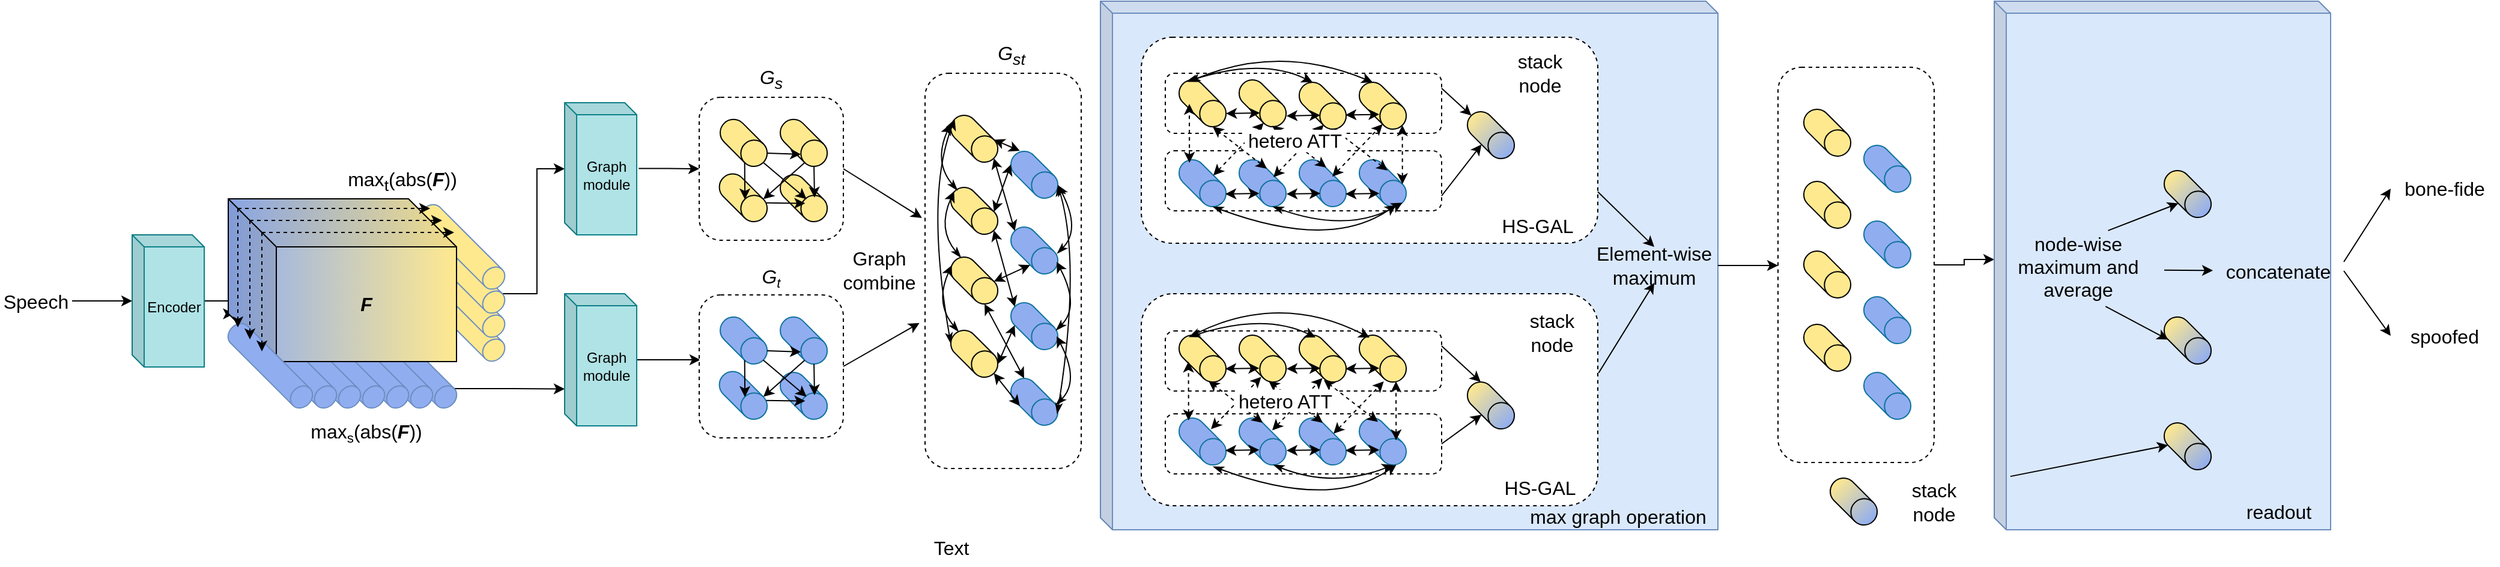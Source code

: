 <mxfile version="17.2.6" type="github">
  <diagram id="LJ_1WeQ_WVAs8RRzziaY" name="Page-1">
    <mxGraphModel dx="2004" dy="1189" grid="1" gridSize="10" guides="1" tooltips="1" connect="1" arrows="1" fold="1" page="1" pageScale="1" pageWidth="4681" pageHeight="3300" math="0" shadow="0">
      <root>
        <mxCell id="0" />
        <mxCell id="1" parent="0" />
        <mxCell id="lTQVsCQpXb44fQlqmLNo-224" value="" style="shape=cube;whiteSpace=wrap;html=1;boundedLbl=1;backgroundOutline=1;darkOpacity=0.05;darkOpacity2=0.1;fontSize=16;strokeColor=#6c8ebf;strokeWidth=1;fillColor=#dae8fc;gradientDirection=north;size=10;" vertex="1" parent="1">
          <mxGeometry x="1056.01" y="200" width="513.99" height="440" as="geometry" />
        </mxCell>
        <mxCell id="lTQVsCQpXb44fQlqmLNo-43" value="" style="strokeWidth=1;html=1;shape=mxgraph.flowchart.direct_data;whiteSpace=wrap;fontSize=16;fillColor=#FFE98F;strokeColor=#6c8ebf;rotation=45;" vertex="1" parent="1">
          <mxGeometry x="480" y="454.5" width="90" height="20" as="geometry" />
        </mxCell>
        <mxCell id="lTQVsCQpXb44fQlqmLNo-42" value="" style="strokeWidth=1;html=1;shape=mxgraph.flowchart.direct_data;whiteSpace=wrap;fontSize=16;fillColor=#FFE98F;strokeColor=#6c8ebf;rotation=45;" vertex="1" parent="1">
          <mxGeometry x="480" y="434.5" width="90" height="20" as="geometry" />
        </mxCell>
        <mxCell id="lTQVsCQpXb44fQlqmLNo-63" style="edgeStyle=orthogonalEdgeStyle;rounded=0;orthogonalLoop=1;jettySize=auto;html=1;exitX=0.91;exitY=0;exitDx=0;exitDy=0;exitPerimeter=0;fontSize=16;" edge="1" parent="1" source="lTQVsCQpXb44fQlqmLNo-40" target="lTQVsCQpXb44fQlqmLNo-59">
          <mxGeometry relative="1" as="geometry" />
        </mxCell>
        <mxCell id="lTQVsCQpXb44fQlqmLNo-40" value="" style="strokeWidth=1;html=1;shape=mxgraph.flowchart.direct_data;whiteSpace=wrap;fontSize=16;fillColor=#FFE98F;strokeColor=#6c8ebf;rotation=45;" vertex="1" parent="1">
          <mxGeometry x="480" y="414.5" width="90" height="20" as="geometry" />
        </mxCell>
        <mxCell id="lTQVsCQpXb44fQlqmLNo-64" style="edgeStyle=orthogonalEdgeStyle;rounded=0;orthogonalLoop=1;jettySize=auto;html=1;exitX=0.91;exitY=0;exitDx=0;exitDy=0;exitPerimeter=0;entryX=0;entryY=0.721;entryDx=0;entryDy=0;entryPerimeter=0;fontSize=16;" edge="1" parent="1" source="lTQVsCQpXb44fQlqmLNo-37" target="lTQVsCQpXb44fQlqmLNo-60">
          <mxGeometry relative="1" as="geometry" />
        </mxCell>
        <mxCell id="lTQVsCQpXb44fQlqmLNo-37" value="" style="strokeWidth=1;html=1;shape=mxgraph.flowchart.direct_data;whiteSpace=wrap;fontSize=16;fillColor=#90ADF0;strokeColor=#6c8ebf;rotation=45;" vertex="1" parent="1">
          <mxGeometry x="440" y="493.5" width="90" height="20" as="geometry" />
        </mxCell>
        <mxCell id="lTQVsCQpXb44fQlqmLNo-36" value="" style="strokeWidth=1;html=1;shape=mxgraph.flowchart.direct_data;whiteSpace=wrap;fontSize=16;fillColor=#90ADF0;strokeColor=#6c8ebf;rotation=45;" vertex="1" parent="1">
          <mxGeometry x="420" y="493.5" width="90" height="20" as="geometry" />
        </mxCell>
        <mxCell id="lTQVsCQpXb44fQlqmLNo-35" value="" style="strokeWidth=1;html=1;shape=mxgraph.flowchart.direct_data;whiteSpace=wrap;fontSize=16;fillColor=#90ADF0;strokeColor=#6c8ebf;rotation=45;" vertex="1" parent="1">
          <mxGeometry x="400" y="493.5" width="90" height="20" as="geometry" />
        </mxCell>
        <mxCell id="lTQVsCQpXb44fQlqmLNo-34" value="" style="strokeWidth=1;html=1;shape=mxgraph.flowchart.direct_data;whiteSpace=wrap;fontSize=16;fillColor=#90ADF0;strokeColor=#6c8ebf;rotation=45;" vertex="1" parent="1">
          <mxGeometry x="380" y="493.5" width="90" height="20" as="geometry" />
        </mxCell>
        <mxCell id="lTQVsCQpXb44fQlqmLNo-33" value="" style="strokeWidth=1;html=1;shape=mxgraph.flowchart.direct_data;whiteSpace=wrap;fontSize=16;fillColor=#90ADF0;strokeColor=#6c8ebf;rotation=45;" vertex="1" parent="1">
          <mxGeometry x="360" y="493.5" width="90" height="20" as="geometry" />
        </mxCell>
        <mxCell id="lTQVsCQpXb44fQlqmLNo-58" value="" style="edgeStyle=orthogonalEdgeStyle;rounded=0;orthogonalLoop=1;jettySize=auto;html=1;fontSize=16;entryX=0.025;entryY=0.706;entryDx=0;entryDy=0;entryPerimeter=0;" edge="1" parent="1" source="lTQVsCQpXb44fQlqmLNo-1" target="lTQVsCQpXb44fQlqmLNo-2">
          <mxGeometry relative="1" as="geometry">
            <mxPoint x="330" y="453.5" as="targetPoint" />
          </mxGeometry>
        </mxCell>
        <mxCell id="lTQVsCQpXb44fQlqmLNo-1" value="Encoder" style="shape=cube;whiteSpace=wrap;html=1;boundedLbl=1;backgroundOutline=1;darkOpacity=0.05;darkOpacity2=0.1;size=10;fillColor=#b0e3e6;strokeColor=#0e8088;" vertex="1" parent="1">
          <mxGeometry x="250" y="394.5" width="60" height="110" as="geometry" />
        </mxCell>
        <mxCell id="lTQVsCQpXb44fQlqmLNo-29" value="" style="strokeWidth=1;html=1;shape=mxgraph.flowchart.direct_data;whiteSpace=wrap;fontSize=16;fillColor=#90ADF0;strokeColor=#6c8ebf;rotation=45;" vertex="1" parent="1">
          <mxGeometry x="340" y="493.5" width="90" height="20" as="geometry" />
        </mxCell>
        <mxCell id="lTQVsCQpXb44fQlqmLNo-39" value="" style="strokeWidth=1;html=1;shape=mxgraph.flowchart.direct_data;whiteSpace=wrap;fontSize=16;fillColor=#FFE98F;strokeColor=#6c8ebf;rotation=45;" vertex="1" parent="1">
          <mxGeometry x="480" y="394.5" width="90" height="20" as="geometry" />
        </mxCell>
        <mxCell id="lTQVsCQpXb44fQlqmLNo-2" value="&lt;i&gt;&lt;b&gt;&lt;font style=&quot;font-size: 16px&quot;&gt;F&lt;/font&gt;&lt;/b&gt;&lt;/i&gt;" style="shape=cube;whiteSpace=wrap;html=1;boundedLbl=1;backgroundOutline=1;darkOpacity=0.05;darkOpacity2=0.1;size=40;fillColor=#90ADF0;strokeColor=default;gradientColor=#FFE98F;gradientDirection=east;" vertex="1" parent="1">
          <mxGeometry x="330" y="364.5" width="190" height="135.5" as="geometry" />
        </mxCell>
        <mxCell id="lTQVsCQpXb44fQlqmLNo-30" value="" style="strokeWidth=1;html=1;shape=mxgraph.flowchart.direct_data;whiteSpace=wrap;fontSize=16;fillColor=#90ADF0;strokeColor=#6c8ebf;rotation=45;" vertex="1" parent="1">
          <mxGeometry x="320" y="493.5" width="90" height="20" as="geometry" />
        </mxCell>
        <mxCell id="lTQVsCQpXb44fQlqmLNo-51" value="" style="endArrow=classic;html=1;rounded=0;fontSize=16;exitX=0;exitY=0;exitDx=0;exitDy=0;exitPerimeter=0;dashed=1;" edge="1" parent="1">
          <mxGeometry width="50" height="50" relative="1" as="geometry">
            <mxPoint x="338" y="372.5" as="sourcePoint" />
            <mxPoint x="498" y="372.5" as="targetPoint" />
          </mxGeometry>
        </mxCell>
        <mxCell id="lTQVsCQpXb44fQlqmLNo-52" value="" style="endArrow=classic;html=1;rounded=0;fontSize=16;exitX=0;exitY=0;exitDx=0;exitDy=0;exitPerimeter=0;dashed=1;" edge="1" parent="1">
          <mxGeometry width="50" height="50" relative="1" as="geometry">
            <mxPoint x="348" y="382.5" as="sourcePoint" />
            <mxPoint x="508" y="382.5" as="targetPoint" />
          </mxGeometry>
        </mxCell>
        <mxCell id="lTQVsCQpXb44fQlqmLNo-53" value="" style="endArrow=classic;html=1;rounded=0;fontSize=16;exitX=0;exitY=0;exitDx=0;exitDy=0;exitPerimeter=0;dashed=1;" edge="1" parent="1">
          <mxGeometry width="50" height="50" relative="1" as="geometry">
            <mxPoint x="358" y="392.5" as="sourcePoint" />
            <mxPoint x="518" y="392.5" as="targetPoint" />
          </mxGeometry>
        </mxCell>
        <mxCell id="lTQVsCQpXb44fQlqmLNo-54" value="" style="endArrow=classic;html=1;rounded=0;fontSize=16;exitX=0;exitY=0;exitDx=0;exitDy=0;exitPerimeter=0;dashed=1;entryX=0;entryY=0.825;entryDx=0;entryDy=0;entryPerimeter=0;" edge="1" parent="1">
          <mxGeometry width="50" height="50" relative="1" as="geometry">
            <mxPoint x="338" y="372.5" as="sourcePoint" />
            <mxPoint x="338" y="471.5" as="targetPoint" />
          </mxGeometry>
        </mxCell>
        <mxCell id="lTQVsCQpXb44fQlqmLNo-56" value="" style="endArrow=classic;html=1;rounded=0;fontSize=16;exitX=0;exitY=0;exitDx=0;exitDy=0;exitPerimeter=0;dashed=1;entryX=0;entryY=0.825;entryDx=0;entryDy=0;entryPerimeter=0;" edge="1" parent="1">
          <mxGeometry width="50" height="50" relative="1" as="geometry">
            <mxPoint x="348" y="382.5" as="sourcePoint" />
            <mxPoint x="348" y="481.5" as="targetPoint" />
          </mxGeometry>
        </mxCell>
        <mxCell id="lTQVsCQpXb44fQlqmLNo-57" value="" style="endArrow=classic;html=1;rounded=0;fontSize=16;exitX=0;exitY=0;exitDx=0;exitDy=0;exitPerimeter=0;dashed=1;entryX=0;entryY=0.825;entryDx=0;entryDy=0;entryPerimeter=0;" edge="1" parent="1">
          <mxGeometry width="50" height="50" relative="1" as="geometry">
            <mxPoint x="358" y="392.5" as="sourcePoint" />
            <mxPoint x="358" y="491.5" as="targetPoint" />
          </mxGeometry>
        </mxCell>
        <mxCell id="lTQVsCQpXb44fQlqmLNo-86" style="edgeStyle=orthogonalEdgeStyle;rounded=0;orthogonalLoop=1;jettySize=auto;html=1;exitX=1.027;exitY=0.498;exitDx=0;exitDy=0;exitPerimeter=0;fontSize=16;" edge="1" parent="1" source="lTQVsCQpXb44fQlqmLNo-59" target="lTQVsCQpXb44fQlqmLNo-65">
          <mxGeometry relative="1" as="geometry" />
        </mxCell>
        <mxCell id="lTQVsCQpXb44fQlqmLNo-59" value="Graph&lt;br&gt;module" style="shape=cube;whiteSpace=wrap;html=1;boundedLbl=1;backgroundOutline=1;darkOpacity=0.05;darkOpacity2=0.1;size=10;fillColor=#b0e3e6;strokeColor=#0e8088;" vertex="1" parent="1">
          <mxGeometry x="610" y="284.5" width="60" height="110" as="geometry" />
        </mxCell>
        <mxCell id="lTQVsCQpXb44fQlqmLNo-88" value="" style="edgeStyle=orthogonalEdgeStyle;rounded=0;orthogonalLoop=1;jettySize=auto;html=1;fontSize=16;entryX=0.008;entryY=0.458;entryDx=0;entryDy=0;entryPerimeter=0;" edge="1" parent="1" source="lTQVsCQpXb44fQlqmLNo-60">
          <mxGeometry relative="1" as="geometry">
            <mxPoint x="722.99" y="498.502" as="targetPoint" />
          </mxGeometry>
        </mxCell>
        <mxCell id="lTQVsCQpXb44fQlqmLNo-60" value="Graph&lt;br&gt;module" style="shape=cube;whiteSpace=wrap;html=1;boundedLbl=1;backgroundOutline=1;darkOpacity=0.05;darkOpacity2=0.1;size=10;fillColor=#b0e3e6;strokeColor=#0e8088;" vertex="1" parent="1">
          <mxGeometry x="610" y="443.5" width="60" height="110" as="geometry" />
        </mxCell>
        <mxCell id="lTQVsCQpXb44fQlqmLNo-65" value="" style="rounded=1;whiteSpace=wrap;html=1;fontSize=16;strokeWidth=1;gradientDirection=east;dashed=1;" vertex="1" parent="1">
          <mxGeometry x="722.03" y="280" width="120" height="119" as="geometry" />
        </mxCell>
        <mxCell id="lTQVsCQpXb44fQlqmLNo-69" value="" style="shape=cylinder3;whiteSpace=wrap;html=1;boundedLbl=1;backgroundOutline=1;size=10.868;fontSize=16;strokeColor=default;strokeWidth=1;fillColor=#FFE98F;gradientColor=#FFE98F;gradientDirection=east;rotation=135;" vertex="1" parent="1">
          <mxGeometry x="747.68" y="340.14" width="22.03" height="47.02" as="geometry" />
        </mxCell>
        <mxCell id="lTQVsCQpXb44fQlqmLNo-71" value="" style="shape=cylinder3;whiteSpace=wrap;html=1;boundedLbl=1;backgroundOutline=1;size=10.868;fontSize=16;strokeColor=default;strokeWidth=1;fillColor=#FFE98F;gradientColor=#FFE98F;gradientDirection=east;rotation=135;" vertex="1" parent="1">
          <mxGeometry x="748.03" y="294.94" width="22.03" height="46.04" as="geometry" />
        </mxCell>
        <mxCell id="lTQVsCQpXb44fQlqmLNo-72" value="" style="shape=cylinder3;whiteSpace=wrap;html=1;boundedLbl=1;backgroundOutline=1;size=10.868;fontSize=16;strokeColor=default;strokeWidth=1;fillColor=#FFE98F;gradientColor=#FFE98F;gradientDirection=east;rotation=135;" vertex="1" parent="1">
          <mxGeometry x="798.03" y="340.98" width="22.03" height="46.04" as="geometry" />
        </mxCell>
        <mxCell id="lTQVsCQpXb44fQlqmLNo-73" value="" style="shape=cylinder3;whiteSpace=wrap;html=1;boundedLbl=1;backgroundOutline=1;size=10.868;fontSize=16;strokeColor=default;strokeWidth=1;fillColor=#FFE98F;gradientColor=#FFE98F;gradientDirection=east;rotation=135;" vertex="1" parent="1">
          <mxGeometry x="798.03" y="294.94" width="22.03" height="46.04" as="geometry" />
        </mxCell>
        <mxCell id="lTQVsCQpXb44fQlqmLNo-89" value="max&lt;sub&gt;t&lt;/sub&gt;(abs(&lt;i&gt;&lt;b&gt;F&lt;/b&gt;&lt;/i&gt;))" style="text;html=1;strokeColor=none;fillColor=none;align=center;verticalAlign=middle;whiteSpace=wrap;rounded=0;fontSize=16;" vertex="1" parent="1">
          <mxGeometry x="420" y="334.5" width="110" height="30" as="geometry" />
        </mxCell>
        <mxCell id="lTQVsCQpXb44fQlqmLNo-90" value="max&lt;span style=&quot;font-size: 13.333px&quot;&gt;&lt;sub&gt;s&lt;/sub&gt;&lt;/span&gt;(abs(&lt;i&gt;&lt;b&gt;F&lt;/b&gt;&lt;/i&gt;))" style="text;html=1;strokeColor=none;fillColor=none;align=center;verticalAlign=middle;whiteSpace=wrap;rounded=0;fontSize=16;" vertex="1" parent="1">
          <mxGeometry x="390" y="543.5" width="110" height="30" as="geometry" />
        </mxCell>
        <mxCell id="lTQVsCQpXb44fQlqmLNo-91" value="&lt;i&gt;G&lt;sub&gt;s&lt;/sub&gt;&lt;/i&gt;" style="text;html=1;strokeColor=none;fillColor=none;align=center;verticalAlign=middle;whiteSpace=wrap;rounded=0;fontSize=16;" vertex="1" parent="1">
          <mxGeometry x="752.03" y="250" width="60" height="30" as="geometry" />
        </mxCell>
        <mxCell id="lTQVsCQpXb44fQlqmLNo-93" value="&lt;i&gt;G&lt;span style=&quot;font-size: 13.333px&quot;&gt;&lt;sub&gt;t&lt;/sub&gt;&lt;/span&gt;&lt;/i&gt;" style="text;html=1;strokeColor=none;fillColor=none;align=center;verticalAlign=middle;whiteSpace=wrap;rounded=0;fontSize=16;" vertex="1" parent="1">
          <mxGeometry x="752.03" y="414.5" width="60" height="30" as="geometry" />
        </mxCell>
        <mxCell id="lTQVsCQpXb44fQlqmLNo-94" value="" style="endArrow=classic;html=1;rounded=0;fontSize=16;exitX=0.145;exitY=0;exitDx=0;exitDy=3.152;exitPerimeter=0;entryX=0.883;entryY=0.39;entryDx=0;entryDy=0;entryPerimeter=0;" edge="1" parent="1" source="lTQVsCQpXb44fQlqmLNo-71" target="lTQVsCQpXb44fQlqmLNo-73">
          <mxGeometry width="50" height="50" relative="1" as="geometry">
            <mxPoint x="720" y="433.5" as="sourcePoint" />
            <mxPoint x="770" y="383.5" as="targetPoint" />
          </mxGeometry>
        </mxCell>
        <mxCell id="lTQVsCQpXb44fQlqmLNo-95" value="" style="endArrow=classic;html=1;rounded=0;fontSize=16;exitX=1;exitY=0;exitDx=0;exitDy=10.868;exitPerimeter=0;entryX=0.498;entryY=0.459;entryDx=0;entryDy=0;entryPerimeter=0;" edge="1" parent="1" source="lTQVsCQpXb44fQlqmLNo-71" target="lTQVsCQpXb44fQlqmLNo-69">
          <mxGeometry width="50" height="50" relative="1" as="geometry">
            <mxPoint x="720" y="443.5" as="sourcePoint" />
            <mxPoint x="760" y="363.5" as="targetPoint" />
          </mxGeometry>
        </mxCell>
        <mxCell id="lTQVsCQpXb44fQlqmLNo-98" value="" style="endArrow=classic;html=1;rounded=0;fontSize=16;exitX=0.023;exitY=0.149;exitDx=0;exitDy=0;exitPerimeter=0;entryX=0.601;entryY=0.416;entryDx=0;entryDy=0;entryPerimeter=0;" edge="1" parent="1" source="lTQVsCQpXb44fQlqmLNo-69" target="lTQVsCQpXb44fQlqmLNo-72">
          <mxGeometry width="50" height="50" relative="1" as="geometry">
            <mxPoint x="720" y="443.5" as="sourcePoint" />
            <mxPoint x="770" y="393.5" as="targetPoint" />
          </mxGeometry>
        </mxCell>
        <mxCell id="lTQVsCQpXb44fQlqmLNo-99" value="" style="endArrow=classic;html=1;rounded=0;fontSize=16;exitX=0.855;exitY=0;exitDx=0;exitDy=3.152;exitPerimeter=0;" edge="1" parent="1" source="lTQVsCQpXb44fQlqmLNo-73">
          <mxGeometry width="50" height="50" relative="1" as="geometry">
            <mxPoint x="720" y="443.5" as="sourcePoint" />
            <mxPoint x="818" y="363.5" as="targetPoint" />
          </mxGeometry>
        </mxCell>
        <mxCell id="lTQVsCQpXb44fQlqmLNo-100" value="" style="endArrow=classic;html=1;rounded=0;fontSize=16;exitX=1;exitY=0;exitDx=0;exitDy=10.868;exitPerimeter=0;entryX=0;entryY=0;entryDx=0;entryDy=10.868;entryPerimeter=0;" edge="1" parent="1" source="lTQVsCQpXb44fQlqmLNo-73" target="lTQVsCQpXb44fQlqmLNo-69">
          <mxGeometry width="50" height="50" relative="1" as="geometry">
            <mxPoint x="720" y="443.5" as="sourcePoint" />
            <mxPoint x="770" y="393.5" as="targetPoint" />
          </mxGeometry>
        </mxCell>
        <mxCell id="lTQVsCQpXb44fQlqmLNo-101" value="" style="endArrow=classic;html=1;rounded=0;fontSize=16;exitX=0.5;exitY=0;exitDx=0;exitDy=0;exitPerimeter=0;entryX=0.447;entryY=0.453;entryDx=0;entryDy=0;entryPerimeter=0;" edge="1" parent="1" source="lTQVsCQpXb44fQlqmLNo-71" target="lTQVsCQpXb44fQlqmLNo-72">
          <mxGeometry width="50" height="50" relative="1" as="geometry">
            <mxPoint x="720" y="443.5" as="sourcePoint" />
            <mxPoint x="770" y="393.5" as="targetPoint" />
          </mxGeometry>
        </mxCell>
        <mxCell id="lTQVsCQpXb44fQlqmLNo-102" value="" style="rounded=1;whiteSpace=wrap;html=1;fontSize=16;strokeWidth=1;gradientDirection=east;dashed=1;" vertex="1" parent="1">
          <mxGeometry x="722.03" y="444.5" width="120" height="119" as="geometry" />
        </mxCell>
        <mxCell id="lTQVsCQpXb44fQlqmLNo-103" value="" style="shape=cylinder3;whiteSpace=wrap;html=1;boundedLbl=1;backgroundOutline=1;size=10.868;fontSize=16;strokeColor=#10739e;strokeWidth=1;fillColor=#90ADF0;gradientDirection=east;rotation=135;" vertex="1" parent="1">
          <mxGeometry x="747.68" y="504.64" width="22.03" height="47.02" as="geometry" />
        </mxCell>
        <mxCell id="lTQVsCQpXb44fQlqmLNo-104" value="" style="shape=cylinder3;whiteSpace=wrap;html=1;boundedLbl=1;backgroundOutline=1;size=10.868;fontSize=16;strokeColor=#10739e;strokeWidth=1;fillColor=#90ADF0;gradientDirection=east;rotation=135;" vertex="1" parent="1">
          <mxGeometry x="748.03" y="459.44" width="22.03" height="46.04" as="geometry" />
        </mxCell>
        <mxCell id="lTQVsCQpXb44fQlqmLNo-105" value="" style="shape=cylinder3;whiteSpace=wrap;html=1;boundedLbl=1;backgroundOutline=1;size=10.868;fontSize=16;strokeColor=#10739e;strokeWidth=1;fillColor=#90ADF0;gradientDirection=east;rotation=135;" vertex="1" parent="1">
          <mxGeometry x="798.03" y="505.48" width="22.03" height="46.04" as="geometry" />
        </mxCell>
        <mxCell id="lTQVsCQpXb44fQlqmLNo-106" value="" style="shape=cylinder3;whiteSpace=wrap;html=1;boundedLbl=1;backgroundOutline=1;size=10.868;fontSize=16;strokeColor=#10739e;strokeWidth=1;fillColor=#90ADF0;gradientDirection=east;rotation=135;" vertex="1" parent="1">
          <mxGeometry x="798.03" y="459.44" width="22.03" height="46.04" as="geometry" />
        </mxCell>
        <mxCell id="lTQVsCQpXb44fQlqmLNo-107" value="" style="endArrow=classic;html=1;rounded=0;fontSize=16;exitX=0.145;exitY=0;exitDx=0;exitDy=3.152;exitPerimeter=0;entryX=0.883;entryY=0.39;entryDx=0;entryDy=0;entryPerimeter=0;" edge="1" parent="1" source="lTQVsCQpXb44fQlqmLNo-104" target="lTQVsCQpXb44fQlqmLNo-106">
          <mxGeometry width="50" height="50" relative="1" as="geometry">
            <mxPoint x="720" y="598" as="sourcePoint" />
            <mxPoint x="770" y="548" as="targetPoint" />
          </mxGeometry>
        </mxCell>
        <mxCell id="lTQVsCQpXb44fQlqmLNo-108" value="" style="endArrow=classic;html=1;rounded=0;fontSize=16;exitX=1;exitY=0;exitDx=0;exitDy=10.868;exitPerimeter=0;entryX=0.498;entryY=0.459;entryDx=0;entryDy=0;entryPerimeter=0;" edge="1" parent="1" source="lTQVsCQpXb44fQlqmLNo-104" target="lTQVsCQpXb44fQlqmLNo-103">
          <mxGeometry width="50" height="50" relative="1" as="geometry">
            <mxPoint x="720" y="608" as="sourcePoint" />
            <mxPoint x="760" y="528" as="targetPoint" />
          </mxGeometry>
        </mxCell>
        <mxCell id="lTQVsCQpXb44fQlqmLNo-109" value="" style="endArrow=classic;html=1;rounded=0;fontSize=16;exitX=0.023;exitY=0.149;exitDx=0;exitDy=0;exitPerimeter=0;entryX=0.601;entryY=0.416;entryDx=0;entryDy=0;entryPerimeter=0;" edge="1" parent="1" source="lTQVsCQpXb44fQlqmLNo-103" target="lTQVsCQpXb44fQlqmLNo-105">
          <mxGeometry width="50" height="50" relative="1" as="geometry">
            <mxPoint x="720" y="608" as="sourcePoint" />
            <mxPoint x="770" y="558" as="targetPoint" />
          </mxGeometry>
        </mxCell>
        <mxCell id="lTQVsCQpXb44fQlqmLNo-110" value="" style="endArrow=classic;html=1;rounded=0;fontSize=16;exitX=0.855;exitY=0;exitDx=0;exitDy=3.152;exitPerimeter=0;" edge="1" parent="1" source="lTQVsCQpXb44fQlqmLNo-106">
          <mxGeometry width="50" height="50" relative="1" as="geometry">
            <mxPoint x="720" y="608" as="sourcePoint" />
            <mxPoint x="818" y="528" as="targetPoint" />
          </mxGeometry>
        </mxCell>
        <mxCell id="lTQVsCQpXb44fQlqmLNo-111" value="" style="endArrow=classic;html=1;rounded=0;fontSize=16;exitX=1;exitY=0;exitDx=0;exitDy=10.868;exitPerimeter=0;entryX=0;entryY=0;entryDx=0;entryDy=10.868;entryPerimeter=0;" edge="1" parent="1" source="lTQVsCQpXb44fQlqmLNo-106" target="lTQVsCQpXb44fQlqmLNo-103">
          <mxGeometry width="50" height="50" relative="1" as="geometry">
            <mxPoint x="720" y="608" as="sourcePoint" />
            <mxPoint x="770" y="558" as="targetPoint" />
          </mxGeometry>
        </mxCell>
        <mxCell id="lTQVsCQpXb44fQlqmLNo-112" value="" style="endArrow=classic;html=1;rounded=0;fontSize=16;exitX=0.5;exitY=0;exitDx=0;exitDy=0;exitPerimeter=0;entryX=0.447;entryY=0.453;entryDx=0;entryDy=0;entryPerimeter=0;" edge="1" parent="1" source="lTQVsCQpXb44fQlqmLNo-104" target="lTQVsCQpXb44fQlqmLNo-105">
          <mxGeometry width="50" height="50" relative="1" as="geometry">
            <mxPoint x="720" y="608" as="sourcePoint" />
            <mxPoint x="770" y="558" as="targetPoint" />
          </mxGeometry>
        </mxCell>
        <mxCell id="lTQVsCQpXb44fQlqmLNo-113" value="" style="rounded=1;whiteSpace=wrap;html=1;fontSize=16;strokeWidth=1;gradientDirection=east;dashed=1;" vertex="1" parent="1">
          <mxGeometry x="910" y="260" width="130" height="329" as="geometry" />
        </mxCell>
        <mxCell id="lTQVsCQpXb44fQlqmLNo-114" value="" style="shape=cylinder3;whiteSpace=wrap;html=1;boundedLbl=1;backgroundOutline=1;size=10.868;fontSize=16;strokeColor=#10739e;strokeWidth=1;fillColor=#90ADF0;gradientDirection=east;rotation=135;" vertex="1" parent="1">
          <mxGeometry x="990" y="321.46" width="22.03" height="46.04" as="geometry" />
        </mxCell>
        <mxCell id="lTQVsCQpXb44fQlqmLNo-115" value="" style="shape=cylinder3;whiteSpace=wrap;html=1;boundedLbl=1;backgroundOutline=1;size=10.868;fontSize=16;strokeColor=#10739e;strokeWidth=1;fillColor=#90ADF0;gradientDirection=east;rotation=135;" vertex="1" parent="1">
          <mxGeometry x="990" y="384.48" width="22.03" height="46.04" as="geometry" />
        </mxCell>
        <mxCell id="lTQVsCQpXb44fQlqmLNo-116" value="" style="shape=cylinder3;whiteSpace=wrap;html=1;boundedLbl=1;backgroundOutline=1;size=10.868;fontSize=16;strokeColor=#10739e;strokeWidth=1;fillColor=#90ADF0;gradientDirection=east;rotation=135;" vertex="1" parent="1">
          <mxGeometry x="990" y="447.5" width="22.03" height="46.04" as="geometry" />
        </mxCell>
        <mxCell id="lTQVsCQpXb44fQlqmLNo-117" value="" style="shape=cylinder3;whiteSpace=wrap;html=1;boundedLbl=1;backgroundOutline=1;size=10.868;fontSize=16;strokeColor=#10739e;strokeWidth=1;fillColor=#90ADF0;gradientDirection=east;rotation=135;" vertex="1" parent="1">
          <mxGeometry x="990" y="510.46" width="22.03" height="46.04" as="geometry" />
        </mxCell>
        <mxCell id="lTQVsCQpXb44fQlqmLNo-118" value="" style="shape=cylinder3;whiteSpace=wrap;html=1;boundedLbl=1;backgroundOutline=1;size=10.868;fontSize=16;strokeColor=default;strokeWidth=1;fillColor=#FFE98F;gradientColor=#FFE98F;gradientDirection=east;rotation=135;" vertex="1" parent="1">
          <mxGeometry x="940" y="291.46" width="22.03" height="46.04" as="geometry" />
        </mxCell>
        <mxCell id="lTQVsCQpXb44fQlqmLNo-119" value="" style="shape=cylinder3;whiteSpace=wrap;html=1;boundedLbl=1;backgroundOutline=1;size=10.868;fontSize=16;strokeColor=default;strokeWidth=1;fillColor=#FFE98F;gradientColor=#FFE98F;gradientDirection=east;rotation=135;" vertex="1" parent="1">
          <mxGeometry x="940" y="351.46" width="22.03" height="46.04" as="geometry" />
        </mxCell>
        <mxCell id="lTQVsCQpXb44fQlqmLNo-120" value="" style="shape=cylinder3;whiteSpace=wrap;html=1;boundedLbl=1;backgroundOutline=1;size=10.868;fontSize=16;strokeColor=default;strokeWidth=1;fillColor=#FFE98F;gradientColor=#FFE98F;gradientDirection=east;rotation=135;" vertex="1" parent="1">
          <mxGeometry x="940" y="409.48" width="22.03" height="46.04" as="geometry" />
        </mxCell>
        <mxCell id="lTQVsCQpXb44fQlqmLNo-121" value="" style="shape=cylinder3;whiteSpace=wrap;html=1;boundedLbl=1;backgroundOutline=1;size=10.868;fontSize=16;strokeColor=default;strokeWidth=1;fillColor=#FFE98F;gradientColor=#FFE98F;gradientDirection=east;rotation=135;" vertex="1" parent="1">
          <mxGeometry x="940" y="470.46" width="22.03" height="46.04" as="geometry" />
        </mxCell>
        <mxCell id="lTQVsCQpXb44fQlqmLNo-124" value="" style="endArrow=classic;html=1;rounded=0;fontSize=16;exitX=1;exitY=0.5;exitDx=0;exitDy=0;entryX=-0.02;entryY=0.366;entryDx=0;entryDy=0;entryPerimeter=0;" edge="1" parent="1" source="lTQVsCQpXb44fQlqmLNo-65" target="lTQVsCQpXb44fQlqmLNo-113">
          <mxGeometry width="50" height="50" relative="1" as="geometry">
            <mxPoint x="800" y="480" as="sourcePoint" />
            <mxPoint x="850" y="430" as="targetPoint" />
          </mxGeometry>
        </mxCell>
        <mxCell id="lTQVsCQpXb44fQlqmLNo-125" value="" style="endArrow=classic;html=1;rounded=0;fontSize=16;exitX=1;exitY=0.5;exitDx=0;exitDy=0;entryX=-0.036;entryY=0.632;entryDx=0;entryDy=0;entryPerimeter=0;" edge="1" parent="1" source="lTQVsCQpXb44fQlqmLNo-102" target="lTQVsCQpXb44fQlqmLNo-113">
          <mxGeometry width="50" height="50" relative="1" as="geometry">
            <mxPoint x="800" y="480" as="sourcePoint" />
            <mxPoint x="850" y="430" as="targetPoint" />
          </mxGeometry>
        </mxCell>
        <mxCell id="lTQVsCQpXb44fQlqmLNo-128" value="" style="curved=1;endArrow=classic;html=1;rounded=0;fontSize=16;entryX=0.145;entryY=0;entryDx=0;entryDy=3.152;entryPerimeter=0;startArrow=classicThin;startFill=1;" edge="1" parent="1" target="lTQVsCQpXb44fQlqmLNo-114">
          <mxGeometry width="50" height="50" relative="1" as="geometry">
            <mxPoint x="1020" y="543.5" as="sourcePoint" />
            <mxPoint x="1000" y="463.5" as="targetPoint" />
            <Array as="points">
              <mxPoint x="1040" y="420" />
            </Array>
          </mxGeometry>
        </mxCell>
        <mxCell id="lTQVsCQpXb44fQlqmLNo-129" value="" style="endArrow=classic;startArrow=classic;html=1;rounded=0;fontSize=16;exitX=1;exitY=0;exitDx=0;exitDy=16.944;exitPerimeter=0;entryX=0;entryY=0;entryDx=0;entryDy=10.868;entryPerimeter=0;" edge="1" parent="1" source="lTQVsCQpXb44fQlqmLNo-115" target="lTQVsCQpXb44fQlqmLNo-120">
          <mxGeometry width="50" height="50" relative="1" as="geometry">
            <mxPoint x="800" y="520" as="sourcePoint" />
            <mxPoint x="850" y="470" as="targetPoint" />
          </mxGeometry>
        </mxCell>
        <mxCell id="lTQVsCQpXb44fQlqmLNo-130" value="" style="endArrow=classic;startArrow=classic;html=1;rounded=0;fontSize=16;exitX=1;exitY=0;exitDx=0;exitDy=29.096;exitPerimeter=0;entryX=0.5;entryY=0;entryDx=0;entryDy=0;entryPerimeter=0;" edge="1" parent="1" source="lTQVsCQpXb44fQlqmLNo-117" target="lTQVsCQpXb44fQlqmLNo-121">
          <mxGeometry width="50" height="50" relative="1" as="geometry">
            <mxPoint x="800" y="520" as="sourcePoint" />
            <mxPoint x="1180" y="300" as="targetPoint" />
          </mxGeometry>
        </mxCell>
        <mxCell id="lTQVsCQpXb44fQlqmLNo-131" value="" style="endArrow=classic;startArrow=classic;html=1;rounded=0;fontSize=16;exitX=0.145;exitY=1;exitDx=0;exitDy=-3.152;exitPerimeter=0;entryX=0.855;entryY=0;entryDx=0;entryDy=3.152;entryPerimeter=0;" edge="1" parent="1" source="lTQVsCQpXb44fQlqmLNo-117" target="lTQVsCQpXb44fQlqmLNo-120">
          <mxGeometry width="50" height="50" relative="1" as="geometry">
            <mxPoint x="998.93" y="546.973" as="sourcePoint" />
            <mxPoint x="977.293" y="519.758" as="targetPoint" />
          </mxGeometry>
        </mxCell>
        <mxCell id="lTQVsCQpXb44fQlqmLNo-132" value="" style="endArrow=classic;startArrow=classic;html=1;rounded=0;fontSize=16;exitX=1;exitY=1;exitDx=0;exitDy=-10.868;exitPerimeter=0;entryX=0.145;entryY=0;entryDx=0;entryDy=3.152;entryPerimeter=0;" edge="1" parent="1" source="lTQVsCQpXb44fQlqmLNo-116" target="lTQVsCQpXb44fQlqmLNo-121">
          <mxGeometry width="50" height="50" relative="1" as="geometry">
            <mxPoint x="1018.804" y="535.691" as="sourcePoint" />
            <mxPoint x="1003.226" y="488.309" as="targetPoint" />
          </mxGeometry>
        </mxCell>
        <mxCell id="lTQVsCQpXb44fQlqmLNo-133" value="" style="endArrow=classic;startArrow=classic;html=1;rounded=0;fontSize=16;exitX=0.5;exitY=1;exitDx=0;exitDy=0;exitPerimeter=0;entryX=0.5;entryY=0;entryDx=0;entryDy=0;entryPerimeter=0;" edge="1" parent="1" source="lTQVsCQpXb44fQlqmLNo-116" target="lTQVsCQpXb44fQlqmLNo-119">
          <mxGeometry width="50" height="50" relative="1" as="geometry">
            <mxPoint x="800" y="520" as="sourcePoint" />
            <mxPoint x="850" y="470" as="targetPoint" />
          </mxGeometry>
        </mxCell>
        <mxCell id="lTQVsCQpXb44fQlqmLNo-134" value="" style="endArrow=classic;startArrow=classic;html=1;rounded=0;fontSize=16;exitX=0.5;exitY=1;exitDx=0;exitDy=0;exitPerimeter=0;entryX=0.5;entryY=0;entryDx=0;entryDy=0;entryPerimeter=0;" edge="1" parent="1" source="lTQVsCQpXb44fQlqmLNo-115" target="lTQVsCQpXb44fQlqmLNo-118">
          <mxGeometry width="50" height="50" relative="1" as="geometry">
            <mxPoint x="800" y="520" as="sourcePoint" />
            <mxPoint x="850" y="470" as="targetPoint" />
          </mxGeometry>
        </mxCell>
        <mxCell id="lTQVsCQpXb44fQlqmLNo-135" value="" style="endArrow=classic;startArrow=classic;html=1;rounded=0;fontSize=16;exitX=0;exitY=0;exitDx=0;exitDy=10.868;exitPerimeter=0;entryX=0.855;entryY=1;entryDx=0;entryDy=-3.152;entryPerimeter=0;" edge="1" parent="1" source="lTQVsCQpXb44fQlqmLNo-119" target="lTQVsCQpXb44fQlqmLNo-114">
          <mxGeometry width="50" height="50" relative="1" as="geometry">
            <mxPoint x="800" y="520" as="sourcePoint" />
            <mxPoint x="850" y="470" as="targetPoint" />
          </mxGeometry>
        </mxCell>
        <mxCell id="lTQVsCQpXb44fQlqmLNo-136" value="" style="curved=1;endArrow=classic;html=1;rounded=0;fontSize=16;entryX=0.5;entryY=1;entryDx=0;entryDy=0;entryPerimeter=0;startArrow=classicThin;startFill=1;exitX=0.855;exitY=1;exitDx=0;exitDy=-3.152;exitPerimeter=0;" edge="1" parent="1" source="lTQVsCQpXb44fQlqmLNo-121" target="lTQVsCQpXb44fQlqmLNo-118">
          <mxGeometry width="50" height="50" relative="1" as="geometry">
            <mxPoint x="910" y="485.44" as="sourcePoint" />
            <mxPoint x="910.594" y="294.939" as="targetPoint" />
            <Array as="points">
              <mxPoint x="910" y="362" />
            </Array>
          </mxGeometry>
        </mxCell>
        <mxCell id="lTQVsCQpXb44fQlqmLNo-139" value="" style="curved=1;endArrow=classic;html=1;rounded=0;fontSize=16;entryX=0.615;entryY=0.962;entryDx=0;entryDy=0;entryPerimeter=0;startArrow=classicThin;startFill=1;" edge="1" parent="1">
          <mxGeometry width="50" height="50" relative="1" as="geometry">
            <mxPoint x="940" y="413.5" as="sourcePoint" />
            <mxPoint x="934.183" y="358.251" as="targetPoint" />
            <Array as="points">
              <mxPoint x="940" y="413.5" />
              <mxPoint x="920" y="390" />
            </Array>
          </mxGeometry>
        </mxCell>
        <mxCell id="lTQVsCQpXb44fQlqmLNo-141" value="" style="curved=1;endArrow=classic;html=1;rounded=0;fontSize=16;entryX=0.615;entryY=0.962;entryDx=0;entryDy=0;entryPerimeter=0;startArrow=classicThin;startFill=1;" edge="1" parent="1">
          <mxGeometry width="50" height="50" relative="1" as="geometry">
            <mxPoint x="938.0" y="475.12" as="sourcePoint" />
            <mxPoint x="932.183" y="419.871" as="targetPoint" />
            <Array as="points">
              <mxPoint x="938" y="475.12" />
              <mxPoint x="918" y="451.62" />
            </Array>
          </mxGeometry>
        </mxCell>
        <mxCell id="lTQVsCQpXb44fQlqmLNo-142" value="" style="curved=1;endArrow=classic;html=1;rounded=0;fontSize=16;entryX=0.615;entryY=0.962;entryDx=0;entryDy=0;entryPerimeter=0;startArrow=classicThin;startFill=1;" edge="1" parent="1">
          <mxGeometry width="50" height="50" relative="1" as="geometry">
            <mxPoint x="937.0" y="357.5" as="sourcePoint" />
            <mxPoint x="931.183" y="302.251" as="targetPoint" />
            <Array as="points">
              <mxPoint x="937" y="357.5" />
              <mxPoint x="917" y="334" />
            </Array>
          </mxGeometry>
        </mxCell>
        <mxCell id="lTQVsCQpXb44fQlqmLNo-146" value="" style="curved=1;endArrow=classic;html=1;rounded=0;fontSize=16;startArrow=classicThin;startFill=1;entryX=0.145;entryY=0;entryDx=0;entryDy=3.152;entryPerimeter=0;" edge="1" parent="1" target="lTQVsCQpXb44fQlqmLNo-114">
          <mxGeometry width="50" height="50" relative="1" as="geometry">
            <mxPoint x="1020" y="410" as="sourcePoint" />
            <mxPoint x="1000" y="360" as="targetPoint" />
            <Array as="points">
              <mxPoint x="1040" y="390" />
            </Array>
          </mxGeometry>
        </mxCell>
        <mxCell id="lTQVsCQpXb44fQlqmLNo-147" value="" style="curved=1;endArrow=classic;html=1;rounded=0;fontSize=16;startArrow=classicThin;startFill=1;entryX=0.145;entryY=0;entryDx=0;entryDy=3.152;entryPerimeter=0;" edge="1" parent="1">
          <mxGeometry width="50" height="50" relative="1" as="geometry">
            <mxPoint x="1019" y="474" as="sourcePoint" />
            <mxPoint x="1019.594" y="416.999" as="targetPoint" />
            <Array as="points">
              <mxPoint x="1039" y="454" />
            </Array>
          </mxGeometry>
        </mxCell>
        <mxCell id="lTQVsCQpXb44fQlqmLNo-148" value="" style="curved=1;endArrow=classic;html=1;rounded=0;fontSize=16;startArrow=classicThin;startFill=1;entryX=0.145;entryY=0;entryDx=0;entryDy=3.152;entryPerimeter=0;" edge="1" parent="1">
          <mxGeometry width="50" height="50" relative="1" as="geometry">
            <mxPoint x="1019" y="536" as="sourcePoint" />
            <mxPoint x="1019.594" y="478.999" as="targetPoint" />
            <Array as="points">
              <mxPoint x="1039" y="516" />
            </Array>
          </mxGeometry>
        </mxCell>
        <mxCell id="lTQVsCQpXb44fQlqmLNo-149" value="" style="endArrow=classic;startArrow=classic;html=1;rounded=0;fontSize=16;exitX=0;exitY=0;exitDx=0;exitDy=10.868;exitPerimeter=0;entryX=0.25;entryY=0.993;entryDx=0;entryDy=0;entryPerimeter=0;" edge="1" parent="1" source="lTQVsCQpXb44fQlqmLNo-118" target="lTQVsCQpXb44fQlqmLNo-114">
          <mxGeometry width="50" height="50" relative="1" as="geometry">
            <mxPoint x="950" y="420" as="sourcePoint" />
            <mxPoint x="1000" y="370" as="targetPoint" />
          </mxGeometry>
        </mxCell>
        <mxCell id="lTQVsCQpXb44fQlqmLNo-150" value="&lt;i&gt;G&lt;sub&gt;st&lt;/sub&gt;&lt;/i&gt;" style="text;html=1;strokeColor=none;fillColor=none;align=center;verticalAlign=middle;whiteSpace=wrap;rounded=0;fontSize=16;" vertex="1" parent="1">
          <mxGeometry x="952.03" y="230" width="60" height="30" as="geometry" />
        </mxCell>
        <mxCell id="lTQVsCQpXb44fQlqmLNo-151" value="" style="rounded=1;whiteSpace=wrap;html=1;fontSize=16;strokeWidth=1;gradientDirection=east;dashed=1;" vertex="1" parent="1">
          <mxGeometry x="1090" y="230" width="380" height="171.5" as="geometry" />
        </mxCell>
        <mxCell id="lTQVsCQpXb44fQlqmLNo-152" value="" style="rounded=1;whiteSpace=wrap;html=1;fontSize=16;strokeWidth=1;gradientDirection=east;dashed=1;" vertex="1" parent="1">
          <mxGeometry x="1090" y="443.5" width="380" height="176.5" as="geometry" />
        </mxCell>
        <mxCell id="lTQVsCQpXb44fQlqmLNo-153" value="" style="rounded=1;whiteSpace=wrap;html=1;fontSize=16;strokeWidth=1;gradientDirection=east;dashed=1;" vertex="1" parent="1">
          <mxGeometry x="1110" y="260" width="230" height="50" as="geometry" />
        </mxCell>
        <mxCell id="lTQVsCQpXb44fQlqmLNo-154" value="" style="rounded=1;whiteSpace=wrap;html=1;fontSize=16;strokeWidth=1;gradientDirection=east;dashed=1;" vertex="1" parent="1">
          <mxGeometry x="1110" y="324.5" width="230" height="50" as="geometry" />
        </mxCell>
        <mxCell id="lTQVsCQpXb44fQlqmLNo-155" value="" style="rounded=1;whiteSpace=wrap;html=1;fontSize=16;strokeWidth=1;gradientDirection=east;dashed=1;" vertex="1" parent="1">
          <mxGeometry x="1110" y="474.5" width="230" height="50" as="geometry" />
        </mxCell>
        <mxCell id="lTQVsCQpXb44fQlqmLNo-156" value="" style="rounded=1;whiteSpace=wrap;html=1;fontSize=16;strokeWidth=1;gradientDirection=east;dashed=1;" vertex="1" parent="1">
          <mxGeometry x="1110" y="543.5" width="230" height="50" as="geometry" />
        </mxCell>
        <mxCell id="lTQVsCQpXb44fQlqmLNo-157" value="" style="shape=cylinder3;whiteSpace=wrap;html=1;boundedLbl=1;backgroundOutline=1;size=10.868;fontSize=16;strokeColor=default;strokeWidth=1;fillColor=#FFE98F;gradientColor=#FFE98F;gradientDirection=east;rotation=135;" vertex="1" parent="1">
          <mxGeometry x="1130" y="261.98" width="22.03" height="46.04" as="geometry" />
        </mxCell>
        <mxCell id="lTQVsCQpXb44fQlqmLNo-158" value="" style="shape=cylinder3;whiteSpace=wrap;html=1;boundedLbl=1;backgroundOutline=1;size=10.868;fontSize=16;strokeColor=default;strokeWidth=1;fillColor=#FFE98F;gradientColor=#FFE98F;gradientDirection=east;rotation=135;" vertex="1" parent="1">
          <mxGeometry x="1180" y="261.98" width="22.03" height="46.04" as="geometry" />
        </mxCell>
        <mxCell id="lTQVsCQpXb44fQlqmLNo-159" value="" style="shape=cylinder3;whiteSpace=wrap;html=1;boundedLbl=1;backgroundOutline=1;size=10.868;fontSize=16;strokeColor=default;strokeWidth=1;fillColor=#FFE98F;gradientColor=#FFE98F;gradientDirection=east;rotation=135;" vertex="1" parent="1">
          <mxGeometry x="1230" y="263.96" width="22.03" height="46.04" as="geometry" />
        </mxCell>
        <mxCell id="lTQVsCQpXb44fQlqmLNo-160" value="" style="shape=cylinder3;whiteSpace=wrap;html=1;boundedLbl=1;backgroundOutline=1;size=10.868;fontSize=16;strokeColor=default;strokeWidth=1;fillColor=#FFE98F;gradientColor=#FFE98F;gradientDirection=east;rotation=135;" vertex="1" parent="1">
          <mxGeometry x="1280" y="263.96" width="22.03" height="46.04" as="geometry" />
        </mxCell>
        <mxCell id="lTQVsCQpXb44fQlqmLNo-161" value="" style="shape=cylinder3;whiteSpace=wrap;html=1;boundedLbl=1;backgroundOutline=1;size=10.868;fontSize=16;strokeColor=default;strokeWidth=1;fillColor=#FFE98F;gradientColor=#FFE98F;gradientDirection=east;rotation=135;" vertex="1" parent="1">
          <mxGeometry x="1130" y="474.5" width="22.03" height="46.04" as="geometry" />
        </mxCell>
        <mxCell id="lTQVsCQpXb44fQlqmLNo-162" value="" style="shape=cylinder3;whiteSpace=wrap;html=1;boundedLbl=1;backgroundOutline=1;size=10.868;fontSize=16;strokeColor=default;strokeWidth=1;fillColor=#FFE98F;gradientColor=#FFE98F;gradientDirection=east;rotation=135;" vertex="1" parent="1">
          <mxGeometry x="1180" y="474.5" width="22.03" height="46.04" as="geometry" />
        </mxCell>
        <mxCell id="lTQVsCQpXb44fQlqmLNo-163" value="" style="shape=cylinder3;whiteSpace=wrap;html=1;boundedLbl=1;backgroundOutline=1;size=10.868;fontSize=16;strokeColor=default;strokeWidth=1;fillColor=#FFE98F;gradientColor=#FFE98F;gradientDirection=east;rotation=135;" vertex="1" parent="1">
          <mxGeometry x="1230" y="474.5" width="22.03" height="46.04" as="geometry" />
        </mxCell>
        <mxCell id="lTQVsCQpXb44fQlqmLNo-164" value="" style="shape=cylinder3;whiteSpace=wrap;html=1;boundedLbl=1;backgroundOutline=1;size=10.868;fontSize=16;strokeColor=default;strokeWidth=1;fillColor=#FFE98F;gradientColor=#FFE98F;gradientDirection=east;rotation=135;" vertex="1" parent="1">
          <mxGeometry x="1280" y="474.5" width="22.03" height="46.04" as="geometry" />
        </mxCell>
        <mxCell id="lTQVsCQpXb44fQlqmLNo-165" value="" style="shape=cylinder3;whiteSpace=wrap;html=1;boundedLbl=1;backgroundOutline=1;size=10.868;fontSize=16;strokeColor=#10739e;strokeWidth=1;fillColor=#90ADF0;gradientDirection=east;rotation=135;" vertex="1" parent="1">
          <mxGeometry x="1130" y="328.46" width="22.03" height="46.04" as="geometry" />
        </mxCell>
        <mxCell id="lTQVsCQpXb44fQlqmLNo-166" value="" style="shape=cylinder3;whiteSpace=wrap;html=1;boundedLbl=1;backgroundOutline=1;size=10.868;fontSize=16;strokeColor=#10739e;strokeWidth=1;fillColor=#90ADF0;gradientDirection=east;rotation=135;" vertex="1" parent="1">
          <mxGeometry x="1180" y="328.46" width="22.03" height="46.04" as="geometry" />
        </mxCell>
        <mxCell id="lTQVsCQpXb44fQlqmLNo-167" value="" style="shape=cylinder3;whiteSpace=wrap;html=1;boundedLbl=1;backgroundOutline=1;size=10.868;fontSize=16;strokeColor=#10739e;strokeWidth=1;fillColor=#90ADF0;gradientDirection=east;rotation=135;" vertex="1" parent="1">
          <mxGeometry x="1230" y="328.46" width="22.03" height="46.04" as="geometry" />
        </mxCell>
        <mxCell id="lTQVsCQpXb44fQlqmLNo-168" value="" style="shape=cylinder3;whiteSpace=wrap;html=1;boundedLbl=1;backgroundOutline=1;size=10.868;fontSize=16;strokeColor=#10739e;strokeWidth=1;fillColor=#90ADF0;gradientDirection=east;rotation=135;" vertex="1" parent="1">
          <mxGeometry x="1280" y="328.46" width="22.03" height="46.04" as="geometry" />
        </mxCell>
        <mxCell id="lTQVsCQpXb44fQlqmLNo-169" value="" style="shape=cylinder3;whiteSpace=wrap;html=1;boundedLbl=1;backgroundOutline=1;size=10.868;fontSize=16;strokeColor=#10739e;strokeWidth=1;fillColor=#90ADF0;gradientDirection=east;rotation=135;" vertex="1" parent="1">
          <mxGeometry x="1130" y="543.5" width="22.03" height="46.04" as="geometry" />
        </mxCell>
        <mxCell id="lTQVsCQpXb44fQlqmLNo-170" value="" style="shape=cylinder3;whiteSpace=wrap;html=1;boundedLbl=1;backgroundOutline=1;size=10.868;fontSize=16;strokeColor=#10739e;strokeWidth=1;fillColor=#90ADF0;gradientDirection=east;rotation=135;" vertex="1" parent="1">
          <mxGeometry x="1180" y="543.5" width="22.03" height="46.04" as="geometry" />
        </mxCell>
        <mxCell id="lTQVsCQpXb44fQlqmLNo-171" value="" style="shape=cylinder3;whiteSpace=wrap;html=1;boundedLbl=1;backgroundOutline=1;size=10.868;fontSize=16;strokeColor=#10739e;strokeWidth=1;fillColor=#90ADF0;gradientDirection=east;rotation=135;" vertex="1" parent="1">
          <mxGeometry x="1230" y="543.5" width="22.03" height="46.04" as="geometry" />
        </mxCell>
        <mxCell id="lTQVsCQpXb44fQlqmLNo-172" value="" style="shape=cylinder3;whiteSpace=wrap;html=1;boundedLbl=1;backgroundOutline=1;size=10.868;fontSize=16;strokeColor=#10739e;strokeWidth=1;fillColor=#90ADF0;gradientDirection=east;rotation=135;" vertex="1" parent="1">
          <mxGeometry x="1280" y="543.5" width="22.03" height="46.04" as="geometry" />
        </mxCell>
        <mxCell id="lTQVsCQpXb44fQlqmLNo-173" value="" style="endArrow=classic;startArrow=classic;html=1;rounded=0;fontSize=16;exitX=0.145;exitY=0;exitDx=0;exitDy=3.152;exitPerimeter=0;entryX=0.831;entryY=0.412;entryDx=0;entryDy=0;entryPerimeter=0;" edge="1" parent="1" source="lTQVsCQpXb44fQlqmLNo-157" target="lTQVsCQpXb44fQlqmLNo-158">
          <mxGeometry width="50" height="50" relative="1" as="geometry">
            <mxPoint x="1160" y="370" as="sourcePoint" />
            <mxPoint x="1210" y="320" as="targetPoint" />
          </mxGeometry>
        </mxCell>
        <mxCell id="lTQVsCQpXb44fQlqmLNo-174" value="" style="endArrow=classic;startArrow=classic;html=1;rounded=0;fontSize=16;exitX=0.145;exitY=0;exitDx=0;exitDy=3.152;exitPerimeter=0;entryX=0.831;entryY=0.412;entryDx=0;entryDy=0;entryPerimeter=0;" edge="1" parent="1">
          <mxGeometry width="50" height="50" relative="1" as="geometry">
            <mxPoint x="1210.934" y="295.439" as="sourcePoint" />
            <mxPoint x="1239.064" y="294.941" as="targetPoint" />
          </mxGeometry>
        </mxCell>
        <mxCell id="lTQVsCQpXb44fQlqmLNo-175" value="" style="endArrow=classic;startArrow=classic;html=1;rounded=0;fontSize=16;exitX=0.145;exitY=0;exitDx=0;exitDy=3.152;exitPerimeter=0;entryX=0.831;entryY=0.412;entryDx=0;entryDy=0;entryPerimeter=0;" edge="1" parent="1">
          <mxGeometry width="50" height="50" relative="1" as="geometry">
            <mxPoint x="1260.004" y="294.719" as="sourcePoint" />
            <mxPoint x="1288.134" y="294.221" as="targetPoint" />
          </mxGeometry>
        </mxCell>
        <mxCell id="lTQVsCQpXb44fQlqmLNo-176" value="" style="endArrow=classic;startArrow=classic;html=1;rounded=0;fontSize=16;exitX=0.145;exitY=0;exitDx=0;exitDy=3.152;exitPerimeter=0;entryX=0.831;entryY=0.412;entryDx=0;entryDy=0;entryPerimeter=0;" edge="1" parent="1">
          <mxGeometry width="50" height="50" relative="1" as="geometry">
            <mxPoint x="1210.934" y="360.499" as="sourcePoint" />
            <mxPoint x="1239.064" y="360.001" as="targetPoint" />
          </mxGeometry>
        </mxCell>
        <mxCell id="lTQVsCQpXb44fQlqmLNo-177" value="" style="endArrow=classic;startArrow=classic;html=1;rounded=0;fontSize=16;exitX=0.145;exitY=0;exitDx=0;exitDy=3.152;exitPerimeter=0;entryX=0.831;entryY=0.412;entryDx=0;entryDy=0;entryPerimeter=0;" edge="1" parent="1">
          <mxGeometry width="50" height="50" relative="1" as="geometry">
            <mxPoint x="1160.004" y="360.499" as="sourcePoint" />
            <mxPoint x="1188.134" y="360.001" as="targetPoint" />
          </mxGeometry>
        </mxCell>
        <mxCell id="lTQVsCQpXb44fQlqmLNo-178" value="" style="endArrow=classic;startArrow=classic;html=1;rounded=0;fontSize=16;exitX=0.145;exitY=0;exitDx=0;exitDy=3.152;exitPerimeter=0;entryX=0.831;entryY=0.412;entryDx=0;entryDy=0;entryPerimeter=0;" edge="1" parent="1">
          <mxGeometry width="50" height="50" relative="1" as="geometry">
            <mxPoint x="1260.004" y="360.499" as="sourcePoint" />
            <mxPoint x="1288.134" y="360.001" as="targetPoint" />
          </mxGeometry>
        </mxCell>
        <mxCell id="lTQVsCQpXb44fQlqmLNo-179" value="" style="endArrow=classic;startArrow=classic;html=1;rounded=0;fontSize=16;exitX=0.145;exitY=0;exitDx=0;exitDy=3.152;exitPerimeter=0;entryX=0.831;entryY=0.412;entryDx=0;entryDy=0;entryPerimeter=0;" edge="1" parent="1">
          <mxGeometry width="50" height="50" relative="1" as="geometry">
            <mxPoint x="1160.004" y="505.979" as="sourcePoint" />
            <mxPoint x="1188.134" y="505.481" as="targetPoint" />
          </mxGeometry>
        </mxCell>
        <mxCell id="lTQVsCQpXb44fQlqmLNo-180" value="" style="endArrow=classic;startArrow=classic;html=1;rounded=0;fontSize=16;exitX=0.145;exitY=0;exitDx=0;exitDy=3.152;exitPerimeter=0;entryX=0.831;entryY=0.412;entryDx=0;entryDy=0;entryPerimeter=0;" edge="1" parent="1">
          <mxGeometry width="50" height="50" relative="1" as="geometry">
            <mxPoint x="1210.934" y="505.979" as="sourcePoint" />
            <mxPoint x="1239.064" y="505.481" as="targetPoint" />
          </mxGeometry>
        </mxCell>
        <mxCell id="lTQVsCQpXb44fQlqmLNo-181" value="" style="endArrow=classic;startArrow=classic;html=1;rounded=0;fontSize=16;exitX=0.145;exitY=0;exitDx=0;exitDy=3.152;exitPerimeter=0;entryX=0.831;entryY=0.412;entryDx=0;entryDy=0;entryPerimeter=0;" edge="1" parent="1">
          <mxGeometry width="50" height="50" relative="1" as="geometry">
            <mxPoint x="1260.004" y="505.979" as="sourcePoint" />
            <mxPoint x="1288.134" y="505.481" as="targetPoint" />
          </mxGeometry>
        </mxCell>
        <mxCell id="lTQVsCQpXb44fQlqmLNo-182" value="" style="endArrow=classic;startArrow=classic;html=1;rounded=0;fontSize=16;exitX=0.145;exitY=0;exitDx=0;exitDy=3.152;exitPerimeter=0;entryX=0.831;entryY=0.412;entryDx=0;entryDy=0;entryPerimeter=0;" edge="1" parent="1">
          <mxGeometry width="50" height="50" relative="1" as="geometry">
            <mxPoint x="1160.004" y="573.999" as="sourcePoint" />
            <mxPoint x="1188.134" y="573.501" as="targetPoint" />
          </mxGeometry>
        </mxCell>
        <mxCell id="lTQVsCQpXb44fQlqmLNo-183" value="" style="endArrow=classic;startArrow=classic;html=1;rounded=0;fontSize=16;exitX=0.145;exitY=0;exitDx=0;exitDy=3.152;exitPerimeter=0;entryX=0.831;entryY=0.412;entryDx=0;entryDy=0;entryPerimeter=0;" edge="1" parent="1">
          <mxGeometry width="50" height="50" relative="1" as="geometry">
            <mxPoint x="1210.934" y="573.999" as="sourcePoint" />
            <mxPoint x="1239.064" y="573.501" as="targetPoint" />
          </mxGeometry>
        </mxCell>
        <mxCell id="lTQVsCQpXb44fQlqmLNo-184" value="" style="endArrow=classic;startArrow=classic;html=1;rounded=0;fontSize=16;exitX=0.145;exitY=0;exitDx=0;exitDy=3.152;exitPerimeter=0;entryX=0.831;entryY=0.412;entryDx=0;entryDy=0;entryPerimeter=0;" edge="1" parent="1">
          <mxGeometry width="50" height="50" relative="1" as="geometry">
            <mxPoint x="1260.004" y="573.999" as="sourcePoint" />
            <mxPoint x="1288.134" y="573.501" as="targetPoint" />
          </mxGeometry>
        </mxCell>
        <mxCell id="lTQVsCQpXb44fQlqmLNo-185" value="" style="endArrow=classic;startArrow=classic;html=1;rounded=0;fontSize=16;entryX=1;entryY=0;entryDx=0;entryDy=10.868;entryPerimeter=0;dashed=1;" edge="1" parent="1" target="lTQVsCQpXb44fQlqmLNo-158">
          <mxGeometry width="50" height="50" relative="1" as="geometry">
            <mxPoint x="1150" y="344.94" as="sourcePoint" />
            <mxPoint x="1200" y="294.94" as="targetPoint" />
          </mxGeometry>
        </mxCell>
        <mxCell id="lTQVsCQpXb44fQlqmLNo-186" value="" style="endArrow=classic;startArrow=classic;html=1;rounded=0;fontSize=16;entryX=1;entryY=0;entryDx=0;entryDy=10.868;entryPerimeter=0;dashed=1;" edge="1" parent="1">
          <mxGeometry width="50" height="50" relative="1" as="geometry">
            <mxPoint x="1200" y="346.46" as="sourcePoint" />
            <mxPoint x="1241.819" y="302.901" as="targetPoint" />
          </mxGeometry>
        </mxCell>
        <mxCell id="lTQVsCQpXb44fQlqmLNo-187" value="" style="endArrow=classic;startArrow=classic;html=1;rounded=0;fontSize=16;entryX=1;entryY=0;entryDx=0;entryDy=10.868;entryPerimeter=0;dashed=1;" edge="1" parent="1">
          <mxGeometry width="50" height="50" relative="1" as="geometry">
            <mxPoint x="1249" y="345.98" as="sourcePoint" />
            <mxPoint x="1290.819" y="302.421" as="targetPoint" />
          </mxGeometry>
        </mxCell>
        <mxCell id="lTQVsCQpXb44fQlqmLNo-188" value="" style="endArrow=classic;startArrow=classic;html=1;rounded=0;fontSize=16;entryX=1;entryY=0;entryDx=0;entryDy=10.868;entryPerimeter=0;dashed=1;" edge="1" parent="1">
          <mxGeometry width="50" height="50" relative="1" as="geometry">
            <mxPoint x="1148.03" y="556.26" as="sourcePoint" />
            <mxPoint x="1189.849" y="512.701" as="targetPoint" />
          </mxGeometry>
        </mxCell>
        <mxCell id="lTQVsCQpXb44fQlqmLNo-189" value="" style="endArrow=classic;startArrow=classic;html=1;rounded=0;fontSize=16;entryX=1;entryY=0;entryDx=0;entryDy=10.868;entryPerimeter=0;dashed=1;" edge="1" parent="1">
          <mxGeometry width="50" height="50" relative="1" as="geometry">
            <mxPoint x="1199" y="557.26" as="sourcePoint" />
            <mxPoint x="1240.819" y="513.701" as="targetPoint" />
          </mxGeometry>
        </mxCell>
        <mxCell id="lTQVsCQpXb44fQlqmLNo-190" value="" style="endArrow=classic;startArrow=classic;html=1;rounded=0;fontSize=16;entryX=1;entryY=0;entryDx=0;entryDy=10.868;entryPerimeter=0;dashed=1;" edge="1" parent="1">
          <mxGeometry width="50" height="50" relative="1" as="geometry">
            <mxPoint x="1250" y="560.06" as="sourcePoint" />
            <mxPoint x="1291.819" y="516.501" as="targetPoint" />
          </mxGeometry>
        </mxCell>
        <mxCell id="lTQVsCQpXb44fQlqmLNo-191" value="" style="endArrow=classic;startArrow=classic;html=1;rounded=0;fontSize=16;entryX=0.855;entryY=0;entryDx=0;entryDy=3.152;entryPerimeter=0;dashed=1;exitX=0;exitY=0;exitDx=0;exitDy=29.096;exitPerimeter=0;" edge="1" parent="1" source="lTQVsCQpXb44fQlqmLNo-166" target="lTQVsCQpXb44fQlqmLNo-157">
          <mxGeometry width="50" height="50" relative="1" as="geometry">
            <mxPoint x="1110" y="340.98" as="sourcePoint" />
            <mxPoint x="1151.819" y="297.421" as="targetPoint" />
          </mxGeometry>
        </mxCell>
        <mxCell id="lTQVsCQpXb44fQlqmLNo-192" value="" style="endArrow=classic;startArrow=classic;html=1;rounded=0;fontSize=16;entryX=0.855;entryY=0;entryDx=0;entryDy=3.152;entryPerimeter=0;dashed=1;exitX=0;exitY=0;exitDx=0;exitDy=29.096;exitPerimeter=0;" edge="1" parent="1">
          <mxGeometry width="50" height="50" relative="1" as="geometry">
            <mxPoint x="1294.978" y="340.985" as="sourcePoint" />
            <mxPoint x="1250.004" y="306.169" as="targetPoint" />
          </mxGeometry>
        </mxCell>
        <mxCell id="lTQVsCQpXb44fQlqmLNo-193" value="" style="endArrow=classic;startArrow=classic;html=1;rounded=0;fontSize=16;entryX=0.855;entryY=0;entryDx=0;entryDy=3.152;entryPerimeter=0;dashed=1;exitX=0;exitY=0;exitDx=0;exitDy=29.096;exitPerimeter=0;" edge="1" parent="1">
          <mxGeometry width="50" height="50" relative="1" as="geometry">
            <mxPoint x="1243.978" y="338.505" as="sourcePoint" />
            <mxPoint x="1199.004" y="303.689" as="targetPoint" />
          </mxGeometry>
        </mxCell>
        <mxCell id="lTQVsCQpXb44fQlqmLNo-194" value="" style="endArrow=classic;startArrow=classic;html=1;rounded=0;fontSize=16;entryX=0.855;entryY=0;entryDx=0;entryDy=3.152;entryPerimeter=0;dashed=1;exitX=0;exitY=0;exitDx=0;exitDy=29.096;exitPerimeter=0;" edge="1" parent="1">
          <mxGeometry width="50" height="50" relative="1" as="geometry">
            <mxPoint x="1190.978" y="550.885" as="sourcePoint" />
            <mxPoint x="1146.004" y="516.069" as="targetPoint" />
          </mxGeometry>
        </mxCell>
        <mxCell id="lTQVsCQpXb44fQlqmLNo-195" value="" style="endArrow=classic;startArrow=classic;html=1;rounded=0;fontSize=16;entryX=0.855;entryY=0;entryDx=0;entryDy=3.152;entryPerimeter=0;dashed=1;exitX=0;exitY=0;exitDx=0;exitDy=29.096;exitPerimeter=0;" edge="1" parent="1">
          <mxGeometry width="50" height="50" relative="1" as="geometry">
            <mxPoint x="1240.978" y="550.885" as="sourcePoint" />
            <mxPoint x="1196.004" y="516.069" as="targetPoint" />
          </mxGeometry>
        </mxCell>
        <mxCell id="lTQVsCQpXb44fQlqmLNo-196" value="" style="endArrow=classic;startArrow=classic;html=1;rounded=0;fontSize=16;entryX=0.855;entryY=0;entryDx=0;entryDy=3.152;entryPerimeter=0;dashed=1;exitX=0;exitY=0;exitDx=0;exitDy=29.096;exitPerimeter=0;" edge="1" parent="1">
          <mxGeometry width="50" height="50" relative="1" as="geometry">
            <mxPoint x="1286.978" y="550.155" as="sourcePoint" />
            <mxPoint x="1242.004" y="515.339" as="targetPoint" />
          </mxGeometry>
        </mxCell>
        <mxCell id="lTQVsCQpXb44fQlqmLNo-197" value="" style="endArrow=classic;startArrow=classic;html=1;rounded=0;fontSize=16;entryX=0.5;entryY=0;entryDx=0;entryDy=0;entryPerimeter=0;dashed=1;exitX=0;exitY=0;exitDx=0;exitDy=10.868;exitPerimeter=0;" edge="1" parent="1" source="lTQVsCQpXb44fQlqmLNo-168" target="lTQVsCQpXb44fQlqmLNo-160">
          <mxGeometry width="50" height="50" relative="1" as="geometry">
            <mxPoint x="1347.008" y="340.145" as="sourcePoint" />
            <mxPoint x="1302.034" y="305.329" as="targetPoint" />
          </mxGeometry>
        </mxCell>
        <mxCell id="lTQVsCQpXb44fQlqmLNo-198" value="" style="endArrow=classic;startArrow=classic;html=1;rounded=0;fontSize=16;entryX=0.5;entryY=0;entryDx=0;entryDy=0;entryPerimeter=0;dashed=1;exitX=0;exitY=0;exitDx=0;exitDy=10.868;exitPerimeter=0;" edge="1" parent="1">
          <mxGeometry width="50" height="50" relative="1" as="geometry">
            <mxPoint x="1130.106" y="334.504" as="sourcePoint" />
            <mxPoint x="1130.003" y="285.478" as="targetPoint" />
          </mxGeometry>
        </mxCell>
        <mxCell id="lTQVsCQpXb44fQlqmLNo-199" value="" style="endArrow=classic;startArrow=classic;html=1;rounded=0;fontSize=16;entryX=0.5;entryY=0;entryDx=0;entryDy=0;entryPerimeter=0;dashed=1;exitX=0;exitY=0;exitDx=0;exitDy=10.868;exitPerimeter=0;" edge="1" parent="1">
          <mxGeometry width="50" height="50" relative="1" as="geometry">
            <mxPoint x="1302.136" y="565.524" as="sourcePoint" />
            <mxPoint x="1302.033" y="516.498" as="targetPoint" />
          </mxGeometry>
        </mxCell>
        <mxCell id="lTQVsCQpXb44fQlqmLNo-200" value="" style="endArrow=classic;startArrow=classic;html=1;rounded=0;fontSize=16;entryX=0.5;entryY=0;entryDx=0;entryDy=0;entryPerimeter=0;dashed=1;exitX=0;exitY=0;exitDx=0;exitDy=10.868;exitPerimeter=0;" edge="1" parent="1">
          <mxGeometry width="50" height="50" relative="1" as="geometry">
            <mxPoint x="1129.386" y="549.024" as="sourcePoint" />
            <mxPoint x="1129.283" y="499.998" as="targetPoint" />
          </mxGeometry>
        </mxCell>
        <mxCell id="lTQVsCQpXb44fQlqmLNo-201" value="" style="curved=1;endArrow=classic;html=1;rounded=0;fontSize=16;entryX=0.145;entryY=1;entryDx=0;entryDy=-3.152;entryPerimeter=0;startArrow=classicThin;startFill=1;" edge="1" parent="1" target="lTQVsCQpXb44fQlqmLNo-160">
          <mxGeometry width="50" height="50" relative="1" as="geometry">
            <mxPoint x="1130" y="267" as="sourcePoint" />
            <mxPoint x="1230" y="280" as="targetPoint" />
            <Array as="points">
              <mxPoint x="1170" y="250" />
              <mxPoint x="1240" y="250" />
            </Array>
          </mxGeometry>
        </mxCell>
        <mxCell id="lTQVsCQpXb44fQlqmLNo-202" value="" style="curved=1;endArrow=classic;html=1;rounded=0;fontSize=16;entryX=0.145;entryY=1;entryDx=0;entryDy=-3.152;entryPerimeter=0;startArrow=classicThin;startFill=1;" edge="1" parent="1" target="lTQVsCQpXb44fQlqmLNo-159">
          <mxGeometry width="50" height="50" relative="1" as="geometry">
            <mxPoint x="1127.5" y="267" as="sourcePoint" />
            <mxPoint x="1232.496" y="264.401" as="targetPoint" />
            <Array as="points">
              <mxPoint x="1190" y="247" />
            </Array>
          </mxGeometry>
        </mxCell>
        <mxCell id="lTQVsCQpXb44fQlqmLNo-203" value="" style="curved=1;endArrow=classic;html=1;rounded=0;fontSize=16;entryX=0.291;entryY=0.938;entryDx=0;entryDy=0;entryPerimeter=0;startArrow=classicThin;startFill=1;" edge="1" parent="1" target="lTQVsCQpXb44fQlqmLNo-164">
          <mxGeometry width="50" height="50" relative="1" as="geometry">
            <mxPoint x="1130" y="479.44" as="sourcePoint" />
            <mxPoint x="1282.496" y="476.841" as="targetPoint" />
            <Array as="points">
              <mxPoint x="1170" y="459.44" />
              <mxPoint x="1240" y="459.44" />
            </Array>
          </mxGeometry>
        </mxCell>
        <mxCell id="lTQVsCQpXb44fQlqmLNo-204" value="" style="curved=1;endArrow=classic;html=1;rounded=0;fontSize=16;entryX=0.145;entryY=1;entryDx=0;entryDy=-3.152;entryPerimeter=0;startArrow=classicThin;startFill=1;" edge="1" parent="1">
          <mxGeometry width="50" height="50" relative="1" as="geometry">
            <mxPoint x="1130" y="479.44" as="sourcePoint" />
            <mxPoint x="1234.996" y="479.841" as="targetPoint" />
            <Array as="points">
              <mxPoint x="1192.5" y="459.44" />
            </Array>
          </mxGeometry>
        </mxCell>
        <mxCell id="lTQVsCQpXb44fQlqmLNo-205" value="" style="curved=1;endArrow=classic;html=1;rounded=0;fontSize=16;startArrow=classicThin;startFill=1;exitX=0.855;exitY=0;exitDx=0;exitDy=3.152;exitPerimeter=0;" edge="1" parent="1" source="lTQVsCQpXb44fQlqmLNo-165">
          <mxGeometry width="50" height="50" relative="1" as="geometry">
            <mxPoint x="1172.03" y="369.7" as="sourcePoint" />
            <mxPoint x="1302.03" y="369.7" as="targetPoint" />
            <Array as="points">
              <mxPoint x="1202.03" y="390.5" />
              <mxPoint x="1272.03" y="390.5" />
            </Array>
          </mxGeometry>
        </mxCell>
        <mxCell id="lTQVsCQpXb44fQlqmLNo-206" value="" style="curved=1;endArrow=classic;html=1;rounded=0;fontSize=16;startArrow=classicThin;startFill=1;exitX=0.855;exitY=0;exitDx=0;exitDy=3.152;exitPerimeter=0;" edge="1" parent="1">
          <mxGeometry width="50" height="50" relative="1" as="geometry">
            <mxPoint x="1149.754" y="587.359" as="sourcePoint" />
            <mxPoint x="1302.25" y="586" as="targetPoint" />
            <Array as="points">
              <mxPoint x="1202.25" y="606.8" />
              <mxPoint x="1272.25" y="606.8" />
            </Array>
          </mxGeometry>
        </mxCell>
        <mxCell id="lTQVsCQpXb44fQlqmLNo-207" value="" style="curved=1;endArrow=classic;html=1;rounded=0;fontSize=16;startArrow=classicThin;startFill=1;exitX=0.855;exitY=0;exitDx=0;exitDy=3.152;exitPerimeter=0;entryX=0.5;entryY=0;entryDx=0;entryDy=0;entryPerimeter=0;" edge="1" parent="1" source="lTQVsCQpXb44fQlqmLNo-166" target="lTQVsCQpXb44fQlqmLNo-168">
          <mxGeometry width="50" height="50" relative="1" as="geometry">
            <mxPoint x="1202.293" y="366.758" as="sourcePoint" />
            <mxPoint x="1295" y="373" as="targetPoint" />
            <Array as="points">
              <mxPoint x="1262.03" y="393.5" />
            </Array>
          </mxGeometry>
        </mxCell>
        <mxCell id="lTQVsCQpXb44fQlqmLNo-208" value="" style="curved=1;endArrow=classic;html=1;rounded=0;fontSize=16;startArrow=classicThin;startFill=1;entryX=0.855;entryY=0;entryDx=0;entryDy=3.152;entryPerimeter=0;" edge="1" parent="1" target="lTQVsCQpXb44fQlqmLNo-172">
          <mxGeometry width="50" height="50" relative="1" as="geometry">
            <mxPoint x="1200" y="586" as="sourcePoint" />
            <mxPoint x="1294.893" y="579.998" as="targetPoint" />
            <Array as="points">
              <mxPoint x="1249.63" y="605.74" />
            </Array>
          </mxGeometry>
        </mxCell>
        <mxCell id="lTQVsCQpXb44fQlqmLNo-209" value="hetero ATT" style="text;html=1;align=center;verticalAlign=middle;whiteSpace=wrap;rounded=0;fontSize=16;fillColor=default;" vertex="1" parent="1">
          <mxGeometry x="1176.03" y="307" width="83.97" height="18.75" as="geometry" />
        </mxCell>
        <mxCell id="lTQVsCQpXb44fQlqmLNo-211" value="hetero ATT" style="text;html=1;align=center;verticalAlign=middle;whiteSpace=wrap;rounded=0;fontSize=16;fillColor=default;" vertex="1" parent="1">
          <mxGeometry x="1168.06" y="523.37" width="83.97" height="18.75" as="geometry" />
        </mxCell>
        <mxCell id="lTQVsCQpXb44fQlqmLNo-212" value="" style="shape=cylinder3;whiteSpace=wrap;html=1;boundedLbl=1;backgroundOutline=1;size=10.868;fontSize=16;strokeColor=default;strokeWidth=1;fillColor=#FFE98F;gradientColor=#90ADF0;gradientDirection=north;rotation=135;" vertex="1" parent="1">
          <mxGeometry x="1370" y="288.46" width="22.03" height="46.04" as="geometry" />
        </mxCell>
        <mxCell id="lTQVsCQpXb44fQlqmLNo-213" value="" style="shape=cylinder3;whiteSpace=wrap;html=1;boundedLbl=1;backgroundOutline=1;size=10.868;fontSize=16;strokeColor=default;strokeWidth=1;fillColor=#FFE98F;gradientColor=#90ADF0;gradientDirection=north;rotation=135;" vertex="1" parent="1">
          <mxGeometry x="1370" y="513.5" width="22.03" height="46.04" as="geometry" />
        </mxCell>
        <mxCell id="lTQVsCQpXb44fQlqmLNo-214" value="stack&lt;br&gt;node" style="text;html=1;strokeColor=none;fillColor=none;align=center;verticalAlign=middle;whiteSpace=wrap;rounded=0;fontSize=16;" vertex="1" parent="1">
          <mxGeometry x="1392.03" y="240" width="60" height="40" as="geometry" />
        </mxCell>
        <mxCell id="lTQVsCQpXb44fQlqmLNo-215" value="stack&lt;br&gt;node" style="text;html=1;strokeColor=none;fillColor=none;align=center;verticalAlign=middle;whiteSpace=wrap;rounded=0;fontSize=16;" vertex="1" parent="1">
          <mxGeometry x="1402.03" y="455.52" width="60" height="40.56" as="geometry" />
        </mxCell>
        <mxCell id="lTQVsCQpXb44fQlqmLNo-216" value="" style="endArrow=classic;html=1;rounded=0;fontSize=16;entryX=0.5;entryY=1;entryDx=0;entryDy=0;entryPerimeter=0;exitX=1;exitY=0.25;exitDx=0;exitDy=0;" edge="1" parent="1" source="lTQVsCQpXb44fQlqmLNo-153" target="lTQVsCQpXb44fQlqmLNo-212">
          <mxGeometry width="50" height="50" relative="1" as="geometry">
            <mxPoint x="1210" y="440" as="sourcePoint" />
            <mxPoint x="1260" y="390" as="targetPoint" />
          </mxGeometry>
        </mxCell>
        <mxCell id="lTQVsCQpXb44fQlqmLNo-217" value="" style="endArrow=classic;html=1;rounded=0;fontSize=16;entryX=1;entryY=0.5;entryDx=0;entryDy=0;entryPerimeter=0;exitX=1;exitY=0.75;exitDx=0;exitDy=0;" edge="1" parent="1" source="lTQVsCQpXb44fQlqmLNo-154" target="lTQVsCQpXb44fQlqmLNo-212">
          <mxGeometry width="50" height="50" relative="1" as="geometry">
            <mxPoint x="1350" y="282.5" as="sourcePoint" />
            <mxPoint x="1374.737" y="305.202" as="targetPoint" />
          </mxGeometry>
        </mxCell>
        <mxCell id="lTQVsCQpXb44fQlqmLNo-218" value="" style="endArrow=classic;html=1;rounded=0;fontSize=16;entryX=0.145;entryY=1;entryDx=0;entryDy=-3.152;entryPerimeter=0;exitX=1;exitY=0.25;exitDx=0;exitDy=0;" edge="1" parent="1" source="lTQVsCQpXb44fQlqmLNo-155" target="lTQVsCQpXb44fQlqmLNo-213">
          <mxGeometry width="50" height="50" relative="1" as="geometry">
            <mxPoint x="1360" y="292.5" as="sourcePoint" />
            <mxPoint x="1384.737" y="315.202" as="targetPoint" />
          </mxGeometry>
        </mxCell>
        <mxCell id="lTQVsCQpXb44fQlqmLNo-219" value="" style="endArrow=classic;html=1;rounded=0;fontSize=16;entryX=1;entryY=0.5;entryDx=0;entryDy=0;entryPerimeter=0;exitX=1;exitY=0.5;exitDx=0;exitDy=0;" edge="1" parent="1" source="lTQVsCQpXb44fQlqmLNo-156" target="lTQVsCQpXb44fQlqmLNo-213">
          <mxGeometry width="50" height="50" relative="1" as="geometry">
            <mxPoint x="1350" y="497" as="sourcePoint" />
            <mxPoint x="1382.496" y="526.941" as="targetPoint" />
          </mxGeometry>
        </mxCell>
        <mxCell id="lTQVsCQpXb44fQlqmLNo-220" value="HS-GAL" style="text;html=1;strokeColor=none;fillColor=none;align=center;verticalAlign=middle;whiteSpace=wrap;rounded=0;fontSize=16;" vertex="1" parent="1">
          <mxGeometry x="1370" y="371.5" width="100" height="30" as="geometry" />
        </mxCell>
        <mxCell id="lTQVsCQpXb44fQlqmLNo-221" value="HS-GAL" style="text;html=1;strokeColor=none;fillColor=none;align=center;verticalAlign=middle;whiteSpace=wrap;rounded=0;fontSize=16;" vertex="1" parent="1">
          <mxGeometry x="1372.03" y="590" width="100" height="30" as="geometry" />
        </mxCell>
        <mxCell id="lTQVsCQpXb44fQlqmLNo-222" value="Text" style="text;html=1;strokeColor=none;fillColor=none;align=center;verticalAlign=middle;whiteSpace=wrap;rounded=0;fontSize=16;" vertex="1" parent="1">
          <mxGeometry x="902.03" y="640" width="60" height="30" as="geometry" />
        </mxCell>
        <mxCell id="lTQVsCQpXb44fQlqmLNo-223" value="Graph combine" style="text;html=1;strokeColor=none;fillColor=none;align=center;verticalAlign=middle;whiteSpace=wrap;rounded=0;fontSize=16;" vertex="1" parent="1">
          <mxGeometry x="842.03" y="409.48" width="60" height="30" as="geometry" />
        </mxCell>
        <mxCell id="lTQVsCQpXb44fQlqmLNo-226" value="Element-wise&lt;br&gt;maximum" style="text;html=1;strokeColor=none;fillColor=none;align=center;verticalAlign=middle;whiteSpace=wrap;rounded=0;fontSize=16;" vertex="1" parent="1">
          <mxGeometry x="1452.03" y="404.5" width="130" height="30" as="geometry" />
        </mxCell>
        <mxCell id="lTQVsCQpXb44fQlqmLNo-229" value="" style="endArrow=classic;html=1;rounded=0;fontSize=16;entryX=0.5;entryY=0;entryDx=0;entryDy=0;exitX=1;exitY=0.75;exitDx=0;exitDy=0;" edge="1" parent="1" source="lTQVsCQpXb44fQlqmLNo-151" target="lTQVsCQpXb44fQlqmLNo-226">
          <mxGeometry width="50" height="50" relative="1" as="geometry">
            <mxPoint x="1492.03" y="357" as="sourcePoint" />
            <mxPoint x="1542.03" y="307" as="targetPoint" />
          </mxGeometry>
        </mxCell>
        <mxCell id="lTQVsCQpXb44fQlqmLNo-230" value="" style="endArrow=classic;html=1;rounded=0;fontSize=16;entryX=0.5;entryY=1;entryDx=0;entryDy=0;exitX=1.002;exitY=0.373;exitDx=0;exitDy=0;exitPerimeter=0;" edge="1" parent="1" source="lTQVsCQpXb44fQlqmLNo-152" target="lTQVsCQpXb44fQlqmLNo-226">
          <mxGeometry width="50" height="50" relative="1" as="geometry">
            <mxPoint x="1480" y="368.625" as="sourcePoint" />
            <mxPoint x="1527.03" y="414.5" as="targetPoint" />
          </mxGeometry>
        </mxCell>
        <mxCell id="lTQVsCQpXb44fQlqmLNo-267" style="edgeStyle=orthogonalEdgeStyle;rounded=0;orthogonalLoop=1;jettySize=auto;html=1;exitX=1;exitY=0.5;exitDx=0;exitDy=0;entryX=0;entryY=0;entryDx=0;entryDy=215;entryPerimeter=0;fontSize=16;startArrow=none;startFill=0;" edge="1" parent="1" source="lTQVsCQpXb44fQlqmLNo-231" target="lTQVsCQpXb44fQlqmLNo-262">
          <mxGeometry relative="1" as="geometry" />
        </mxCell>
        <mxCell id="lTQVsCQpXb44fQlqmLNo-231" value="" style="rounded=1;whiteSpace=wrap;html=1;fontSize=16;strokeWidth=1;gradientDirection=east;dashed=1;" vertex="1" parent="1">
          <mxGeometry x="1620" y="255" width="130" height="329" as="geometry" />
        </mxCell>
        <mxCell id="lTQVsCQpXb44fQlqmLNo-232" value="" style="shape=cylinder3;whiteSpace=wrap;html=1;boundedLbl=1;backgroundOutline=1;size=10.868;fontSize=16;strokeColor=#10739e;strokeWidth=1;fillColor=#90ADF0;gradientDirection=east;rotation=135;" vertex="1" parent="1">
          <mxGeometry x="1700" y="316.46" width="22.03" height="46.04" as="geometry" />
        </mxCell>
        <mxCell id="lTQVsCQpXb44fQlqmLNo-233" value="" style="shape=cylinder3;whiteSpace=wrap;html=1;boundedLbl=1;backgroundOutline=1;size=10.868;fontSize=16;strokeColor=#10739e;strokeWidth=1;fillColor=#90ADF0;gradientDirection=east;rotation=135;" vertex="1" parent="1">
          <mxGeometry x="1700" y="379.48" width="22.03" height="46.04" as="geometry" />
        </mxCell>
        <mxCell id="lTQVsCQpXb44fQlqmLNo-234" value="" style="shape=cylinder3;whiteSpace=wrap;html=1;boundedLbl=1;backgroundOutline=1;size=10.868;fontSize=16;strokeColor=#10739e;strokeWidth=1;fillColor=#90ADF0;gradientDirection=east;rotation=135;" vertex="1" parent="1">
          <mxGeometry x="1700" y="442.5" width="22.03" height="46.04" as="geometry" />
        </mxCell>
        <mxCell id="lTQVsCQpXb44fQlqmLNo-235" value="" style="shape=cylinder3;whiteSpace=wrap;html=1;boundedLbl=1;backgroundOutline=1;size=10.868;fontSize=16;strokeColor=#10739e;strokeWidth=1;fillColor=#90ADF0;gradientDirection=east;rotation=135;" vertex="1" parent="1">
          <mxGeometry x="1700" y="505.46" width="22.03" height="46.04" as="geometry" />
        </mxCell>
        <mxCell id="lTQVsCQpXb44fQlqmLNo-236" value="" style="shape=cylinder3;whiteSpace=wrap;html=1;boundedLbl=1;backgroundOutline=1;size=10.868;fontSize=16;strokeColor=default;strokeWidth=1;fillColor=#FFE98F;gradientColor=#FFE98F;gradientDirection=east;rotation=135;" vertex="1" parent="1">
          <mxGeometry x="1650" y="286.46" width="22.03" height="46.04" as="geometry" />
        </mxCell>
        <mxCell id="lTQVsCQpXb44fQlqmLNo-237" value="" style="shape=cylinder3;whiteSpace=wrap;html=1;boundedLbl=1;backgroundOutline=1;size=10.868;fontSize=16;strokeColor=default;strokeWidth=1;fillColor=#FFE98F;gradientColor=#FFE98F;gradientDirection=east;rotation=135;" vertex="1" parent="1">
          <mxGeometry x="1650" y="346.46" width="22.03" height="46.04" as="geometry" />
        </mxCell>
        <mxCell id="lTQVsCQpXb44fQlqmLNo-238" value="" style="shape=cylinder3;whiteSpace=wrap;html=1;boundedLbl=1;backgroundOutline=1;size=10.868;fontSize=16;strokeColor=default;strokeWidth=1;fillColor=#FFE98F;gradientColor=#FFE98F;gradientDirection=east;rotation=135;" vertex="1" parent="1">
          <mxGeometry x="1650" y="404.48" width="22.03" height="46.04" as="geometry" />
        </mxCell>
        <mxCell id="lTQVsCQpXb44fQlqmLNo-239" value="" style="shape=cylinder3;whiteSpace=wrap;html=1;boundedLbl=1;backgroundOutline=1;size=10.868;fontSize=16;strokeColor=default;strokeWidth=1;fillColor=#FFE98F;gradientColor=#FFE98F;gradientDirection=east;rotation=135;" vertex="1" parent="1">
          <mxGeometry x="1650" y="465.46" width="22.03" height="46.04" as="geometry" />
        </mxCell>
        <mxCell id="lTQVsCQpXb44fQlqmLNo-259" value="" style="endArrow=classic;html=1;rounded=0;fontSize=16;" edge="1" parent="1" source="lTQVsCQpXb44fQlqmLNo-224">
          <mxGeometry width="50" height="50" relative="1" as="geometry">
            <mxPoint x="1750" y="470" as="sourcePoint" />
            <mxPoint x="1620" y="420" as="targetPoint" />
          </mxGeometry>
        </mxCell>
        <mxCell id="lTQVsCQpXb44fQlqmLNo-260" value="" style="shape=cylinder3;whiteSpace=wrap;html=1;boundedLbl=1;backgroundOutline=1;size=10.868;fontSize=16;strokeColor=default;strokeWidth=1;fillColor=#FFE98F;gradientColor=#90ADF0;gradientDirection=north;rotation=135;" vertex="1" parent="1">
          <mxGeometry x="1672.03" y="593.5" width="22.03" height="46.04" as="geometry" />
        </mxCell>
        <mxCell id="lTQVsCQpXb44fQlqmLNo-261" value="stack&lt;br&gt;node" style="text;html=1;strokeColor=none;fillColor=none;align=center;verticalAlign=middle;whiteSpace=wrap;rounded=0;fontSize=16;" vertex="1" parent="1">
          <mxGeometry x="1720" y="596.24" width="60" height="40.56" as="geometry" />
        </mxCell>
        <mxCell id="lTQVsCQpXb44fQlqmLNo-262" value="" style="shape=cube;whiteSpace=wrap;html=1;boundedLbl=1;backgroundOutline=1;darkOpacity=0.05;darkOpacity2=0.1;fontSize=16;strokeColor=#6c8ebf;strokeWidth=1;fillColor=#dae8fc;gradientDirection=north;size=10;" vertex="1" parent="1">
          <mxGeometry x="1800" y="200" width="280" height="440" as="geometry" />
        </mxCell>
        <mxCell id="lTQVsCQpXb44fQlqmLNo-263" value="" style="shape=cylinder3;whiteSpace=wrap;html=1;boundedLbl=1;backgroundOutline=1;size=10.868;fontSize=16;strokeColor=default;strokeWidth=1;fillColor=#FFE98F;gradientColor=#90ADF0;gradientDirection=north;rotation=135;" vertex="1" parent="1">
          <mxGeometry x="1950" y="337.5" width="22.03" height="46.04" as="geometry" />
        </mxCell>
        <mxCell id="lTQVsCQpXb44fQlqmLNo-264" value="" style="shape=cylinder3;whiteSpace=wrap;html=1;boundedLbl=1;backgroundOutline=1;size=10.868;fontSize=16;strokeColor=default;strokeWidth=1;fillColor=#FFE98F;gradientColor=#90ADF0;gradientDirection=north;rotation=135;" vertex="1" parent="1">
          <mxGeometry x="1950" y="459.44" width="22.03" height="46.04" as="geometry" />
        </mxCell>
        <mxCell id="lTQVsCQpXb44fQlqmLNo-265" value="" style="shape=cylinder3;whiteSpace=wrap;html=1;boundedLbl=1;backgroundOutline=1;size=10.868;fontSize=16;strokeColor=default;strokeWidth=1;fillColor=#FFE98F;gradientColor=#90ADF0;gradientDirection=north;rotation=135;" vertex="1" parent="1">
          <mxGeometry x="1950" y="547.46" width="22.03" height="46.04" as="geometry" />
        </mxCell>
        <mxCell id="lTQVsCQpXb44fQlqmLNo-269" value="node-wise&lt;br&gt;maximum and average" style="text;html=1;strokeColor=none;fillColor=none;align=center;verticalAlign=middle;whiteSpace=wrap;rounded=0;fontSize=16;" vertex="1" parent="1">
          <mxGeometry x="1800" y="390.02" width="140" height="62.5" as="geometry" />
        </mxCell>
        <mxCell id="lTQVsCQpXb44fQlqmLNo-271" value="" style="endArrow=classic;html=1;rounded=0;fontSize=16;entryX=1;entryY=0.5;entryDx=0;entryDy=0;entryPerimeter=0;exitX=0.677;exitY=0.015;exitDx=0;exitDy=0;exitPerimeter=0;" edge="1" parent="1" source="lTQVsCQpXb44fQlqmLNo-269" target="lTQVsCQpXb44fQlqmLNo-263">
          <mxGeometry width="50" height="50" relative="1" as="geometry">
            <mxPoint x="1910" y="390" as="sourcePoint" />
            <mxPoint x="2000" y="370" as="targetPoint" />
          </mxGeometry>
        </mxCell>
        <mxCell id="lTQVsCQpXb44fQlqmLNo-272" value="" style="endArrow=classic;html=1;rounded=0;fontSize=16;exitX=0.662;exitY=1.025;exitDx=0;exitDy=0;entryX=1;entryY=1;entryDx=0;entryDy=-10.868;entryPerimeter=0;exitPerimeter=0;" edge="1" parent="1" source="lTQVsCQpXb44fQlqmLNo-269" target="lTQVsCQpXb44fQlqmLNo-264">
          <mxGeometry width="50" height="50" relative="1" as="geometry">
            <mxPoint x="1950" y="420" as="sourcePoint" />
            <mxPoint x="2000" y="370" as="targetPoint" />
          </mxGeometry>
        </mxCell>
        <mxCell id="lTQVsCQpXb44fQlqmLNo-274" value="" style="endArrow=classic;html=1;rounded=0;fontSize=16;entryX=1;entryY=1;entryDx=0;entryDy=-10.868;entryPerimeter=0;exitX=0.048;exitY=0.899;exitDx=0;exitDy=0;exitPerimeter=0;" edge="1" parent="1" source="lTQVsCQpXb44fQlqmLNo-262" target="lTQVsCQpXb44fQlqmLNo-265">
          <mxGeometry width="50" height="50" relative="1" as="geometry">
            <mxPoint x="1845" y="595.48" as="sourcePoint" />
            <mxPoint x="1895" y="545.48" as="targetPoint" />
          </mxGeometry>
        </mxCell>
        <mxCell id="lTQVsCQpXb44fQlqmLNo-275" value="readout" style="text;html=1;strokeColor=none;fillColor=none;align=center;verticalAlign=middle;whiteSpace=wrap;rounded=0;fontSize=16;" vertex="1" parent="1">
          <mxGeometry x="2006.52" y="610.0" width="60" height="30" as="geometry" />
        </mxCell>
        <mxCell id="lTQVsCQpXb44fQlqmLNo-281" style="rounded=0;orthogonalLoop=1;jettySize=auto;html=1;exitX=1;exitY=0.25;exitDx=0;exitDy=0;entryX=0;entryY=0.5;entryDx=0;entryDy=0;fontSize=16;startArrow=none;startFill=0;endArrow=classic;endFill=1;" edge="1" parent="1" source="lTQVsCQpXb44fQlqmLNo-276" target="lTQVsCQpXb44fQlqmLNo-279">
          <mxGeometry relative="1" as="geometry" />
        </mxCell>
        <mxCell id="lTQVsCQpXb44fQlqmLNo-282" style="edgeStyle=none;rounded=0;orthogonalLoop=1;jettySize=auto;html=1;exitX=1;exitY=0.5;exitDx=0;exitDy=0;entryX=0;entryY=0.5;entryDx=0;entryDy=0;fontSize=16;startArrow=none;startFill=0;endArrow=classic;endFill=1;" edge="1" parent="1" source="lTQVsCQpXb44fQlqmLNo-276" target="lTQVsCQpXb44fQlqmLNo-280">
          <mxGeometry relative="1" as="geometry" />
        </mxCell>
        <mxCell id="lTQVsCQpXb44fQlqmLNo-276" value="concatenate" style="text;html=1;strokeColor=none;fillColor=none;align=center;verticalAlign=middle;whiteSpace=wrap;rounded=0;fontSize=16;" vertex="1" parent="1">
          <mxGeometry x="1982.03" y="409.5" width="108.98" height="30" as="geometry" />
        </mxCell>
        <mxCell id="lTQVsCQpXb44fQlqmLNo-277" value="" style="endArrow=classic;html=1;rounded=0;fontSize=16;exitX=1.011;exitY=0.542;exitDx=0;exitDy=0;exitPerimeter=0;" edge="1" parent="1" source="lTQVsCQpXb44fQlqmLNo-269" target="lTQVsCQpXb44fQlqmLNo-276">
          <mxGeometry width="50" height="50" relative="1" as="geometry">
            <mxPoint x="1950" y="420" as="sourcePoint" />
            <mxPoint x="2000" y="370" as="targetPoint" />
          </mxGeometry>
        </mxCell>
        <mxCell id="lTQVsCQpXb44fQlqmLNo-279" value="bone-fide" style="text;html=1;strokeColor=none;fillColor=none;align=center;verticalAlign=middle;whiteSpace=wrap;rounded=0;fontSize=16;" vertex="1" parent="1">
          <mxGeometry x="2130" y="340.98" width="90" height="30" as="geometry" />
        </mxCell>
        <mxCell id="lTQVsCQpXb44fQlqmLNo-280" value="spoofed" style="text;html=1;strokeColor=none;fillColor=none;align=center;verticalAlign=middle;whiteSpace=wrap;rounded=0;fontSize=16;" vertex="1" parent="1">
          <mxGeometry x="2130" y="463.54" width="90" height="30" as="geometry" />
        </mxCell>
        <mxCell id="lTQVsCQpXb44fQlqmLNo-283" value="max graph operation" style="text;html=1;strokeColor=none;fillColor=none;align=center;verticalAlign=middle;whiteSpace=wrap;rounded=0;fontSize=16;" vertex="1" parent="1">
          <mxGeometry x="1402.03" y="614.48" width="170" height="30" as="geometry" />
        </mxCell>
        <mxCell id="lTQVsCQpXb44fQlqmLNo-285" value="" style="edgeStyle=none;rounded=0;orthogonalLoop=1;jettySize=auto;html=1;fontSize=16;startArrow=none;startFill=0;endArrow=classic;endFill=1;" edge="1" parent="1" source="lTQVsCQpXb44fQlqmLNo-284" target="lTQVsCQpXb44fQlqmLNo-1">
          <mxGeometry relative="1" as="geometry" />
        </mxCell>
        <mxCell id="lTQVsCQpXb44fQlqmLNo-284" value="Speech" style="text;html=1;strokeColor=none;fillColor=none;align=center;verticalAlign=middle;whiteSpace=wrap;rounded=0;fontSize=16;" vertex="1" parent="1">
          <mxGeometry x="140" y="434.5" width="60" height="30" as="geometry" />
        </mxCell>
      </root>
    </mxGraphModel>
  </diagram>
</mxfile>
